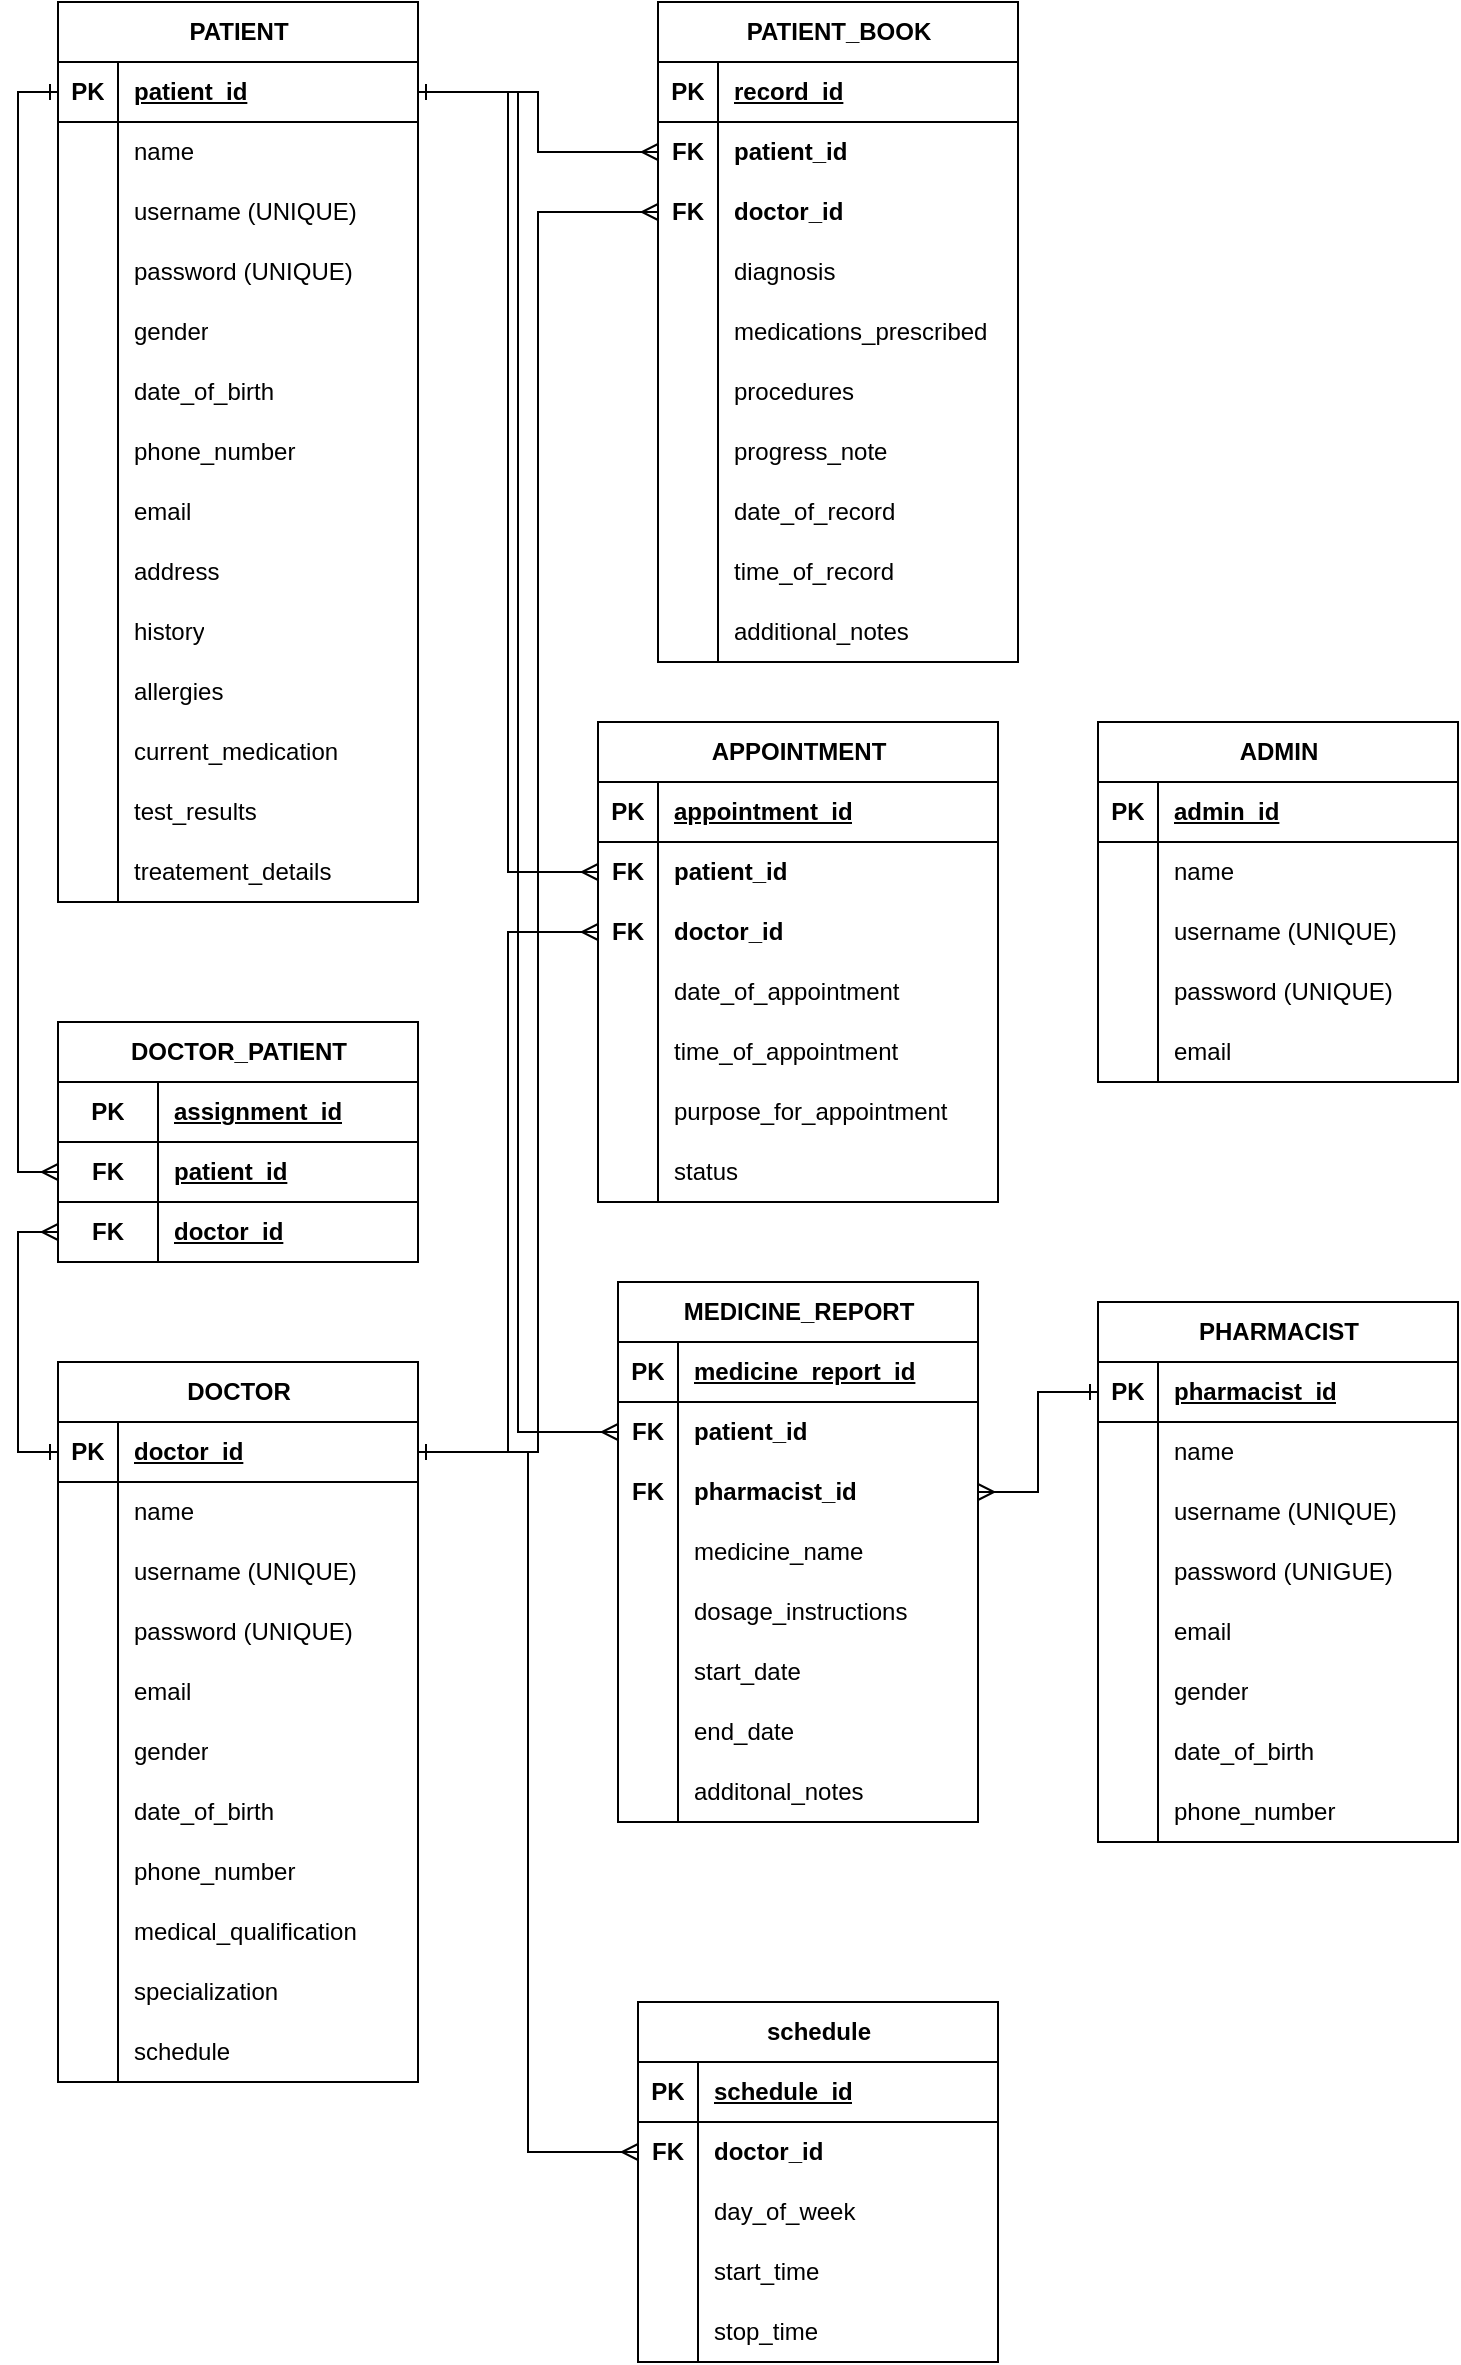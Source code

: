 <mxfile version="21.6.2" type="github">
  <diagram name="Page-1" id="iF0cYA6fv_yknLi8xPLP">
    <mxGraphModel dx="739" dy="453" grid="1" gridSize="10" guides="1" tooltips="1" connect="1" arrows="1" fold="1" page="1" pageScale="1" pageWidth="850" pageHeight="1100" math="0" shadow="0">
      <root>
        <mxCell id="0" />
        <mxCell id="1" parent="0" />
        <mxCell id="O5bN1ztFPxRPgAHaJIFw-1" value="PATIENT" style="shape=table;startSize=30;container=1;collapsible=1;childLayout=tableLayout;fixedRows=1;rowLines=0;fontStyle=1;align=center;resizeLast=1;html=1;" parent="1" vertex="1">
          <mxGeometry x="80" y="30" width="180" height="450" as="geometry" />
        </mxCell>
        <mxCell id="O5bN1ztFPxRPgAHaJIFw-2" value="" style="shape=tableRow;horizontal=0;startSize=0;swimlaneHead=0;swimlaneBody=0;fillColor=none;collapsible=0;dropTarget=0;points=[[0,0.5],[1,0.5]];portConstraint=eastwest;top=0;left=0;right=0;bottom=1;" parent="O5bN1ztFPxRPgAHaJIFw-1" vertex="1">
          <mxGeometry y="30" width="180" height="30" as="geometry" />
        </mxCell>
        <mxCell id="O5bN1ztFPxRPgAHaJIFw-3" value="PK" style="shape=partialRectangle;connectable=0;fillColor=none;top=0;left=0;bottom=0;right=0;fontStyle=1;overflow=hidden;whiteSpace=wrap;html=1;" parent="O5bN1ztFPxRPgAHaJIFw-2" vertex="1">
          <mxGeometry width="30" height="30" as="geometry">
            <mxRectangle width="30" height="30" as="alternateBounds" />
          </mxGeometry>
        </mxCell>
        <mxCell id="O5bN1ztFPxRPgAHaJIFw-4" value="patient_id" style="shape=partialRectangle;connectable=0;fillColor=none;top=0;left=0;bottom=0;right=0;align=left;spacingLeft=6;fontStyle=5;overflow=hidden;whiteSpace=wrap;html=1;" parent="O5bN1ztFPxRPgAHaJIFw-2" vertex="1">
          <mxGeometry x="30" width="150" height="30" as="geometry">
            <mxRectangle width="150" height="30" as="alternateBounds" />
          </mxGeometry>
        </mxCell>
        <mxCell id="O5bN1ztFPxRPgAHaJIFw-5" value="" style="shape=tableRow;horizontal=0;startSize=0;swimlaneHead=0;swimlaneBody=0;fillColor=none;collapsible=0;dropTarget=0;points=[[0,0.5],[1,0.5]];portConstraint=eastwest;top=0;left=0;right=0;bottom=0;" parent="O5bN1ztFPxRPgAHaJIFw-1" vertex="1">
          <mxGeometry y="60" width="180" height="30" as="geometry" />
        </mxCell>
        <mxCell id="O5bN1ztFPxRPgAHaJIFw-6" value="" style="shape=partialRectangle;connectable=0;fillColor=none;top=0;left=0;bottom=0;right=0;editable=1;overflow=hidden;whiteSpace=wrap;html=1;" parent="O5bN1ztFPxRPgAHaJIFw-5" vertex="1">
          <mxGeometry width="30" height="30" as="geometry">
            <mxRectangle width="30" height="30" as="alternateBounds" />
          </mxGeometry>
        </mxCell>
        <mxCell id="O5bN1ztFPxRPgAHaJIFw-7" value="name" style="shape=partialRectangle;connectable=0;fillColor=none;top=0;left=0;bottom=0;right=0;align=left;spacingLeft=6;overflow=hidden;whiteSpace=wrap;html=1;" parent="O5bN1ztFPxRPgAHaJIFw-5" vertex="1">
          <mxGeometry x="30" width="150" height="30" as="geometry">
            <mxRectangle width="150" height="30" as="alternateBounds" />
          </mxGeometry>
        </mxCell>
        <mxCell id="O5bN1ztFPxRPgAHaJIFw-118" value="" style="shape=tableRow;horizontal=0;startSize=0;swimlaneHead=0;swimlaneBody=0;fillColor=none;collapsible=0;dropTarget=0;points=[[0,0.5],[1,0.5]];portConstraint=eastwest;top=0;left=0;right=0;bottom=0;" parent="O5bN1ztFPxRPgAHaJIFw-1" vertex="1">
          <mxGeometry y="90" width="180" height="30" as="geometry" />
        </mxCell>
        <mxCell id="O5bN1ztFPxRPgAHaJIFw-119" value="" style="shape=partialRectangle;connectable=0;fillColor=none;top=0;left=0;bottom=0;right=0;editable=1;overflow=hidden;whiteSpace=wrap;html=1;" parent="O5bN1ztFPxRPgAHaJIFw-118" vertex="1">
          <mxGeometry width="30" height="30" as="geometry">
            <mxRectangle width="30" height="30" as="alternateBounds" />
          </mxGeometry>
        </mxCell>
        <mxCell id="O5bN1ztFPxRPgAHaJIFw-120" value="username (UNIQUE)" style="shape=partialRectangle;connectable=0;fillColor=none;top=0;left=0;bottom=0;right=0;align=left;spacingLeft=6;overflow=hidden;whiteSpace=wrap;html=1;" parent="O5bN1ztFPxRPgAHaJIFw-118" vertex="1">
          <mxGeometry x="30" width="150" height="30" as="geometry">
            <mxRectangle width="150" height="30" as="alternateBounds" />
          </mxGeometry>
        </mxCell>
        <mxCell id="O5bN1ztFPxRPgAHaJIFw-121" value="" style="shape=tableRow;horizontal=0;startSize=0;swimlaneHead=0;swimlaneBody=0;fillColor=none;collapsible=0;dropTarget=0;points=[[0,0.5],[1,0.5]];portConstraint=eastwest;top=0;left=0;right=0;bottom=0;" parent="O5bN1ztFPxRPgAHaJIFw-1" vertex="1">
          <mxGeometry y="120" width="180" height="30" as="geometry" />
        </mxCell>
        <mxCell id="O5bN1ztFPxRPgAHaJIFw-122" value="" style="shape=partialRectangle;connectable=0;fillColor=none;top=0;left=0;bottom=0;right=0;editable=1;overflow=hidden;whiteSpace=wrap;html=1;" parent="O5bN1ztFPxRPgAHaJIFw-121" vertex="1">
          <mxGeometry width="30" height="30" as="geometry">
            <mxRectangle width="30" height="30" as="alternateBounds" />
          </mxGeometry>
        </mxCell>
        <mxCell id="O5bN1ztFPxRPgAHaJIFw-123" value="password (UNIQUE)" style="shape=partialRectangle;connectable=0;fillColor=none;top=0;left=0;bottom=0;right=0;align=left;spacingLeft=6;overflow=hidden;whiteSpace=wrap;html=1;" parent="O5bN1ztFPxRPgAHaJIFw-121" vertex="1">
          <mxGeometry x="30" width="150" height="30" as="geometry">
            <mxRectangle width="150" height="30" as="alternateBounds" />
          </mxGeometry>
        </mxCell>
        <mxCell id="O5bN1ztFPxRPgAHaJIFw-8" value="" style="shape=tableRow;horizontal=0;startSize=0;swimlaneHead=0;swimlaneBody=0;fillColor=none;collapsible=0;dropTarget=0;points=[[0,0.5],[1,0.5]];portConstraint=eastwest;top=0;left=0;right=0;bottom=0;" parent="O5bN1ztFPxRPgAHaJIFw-1" vertex="1">
          <mxGeometry y="150" width="180" height="30" as="geometry" />
        </mxCell>
        <mxCell id="O5bN1ztFPxRPgAHaJIFw-9" value="" style="shape=partialRectangle;connectable=0;fillColor=none;top=0;left=0;bottom=0;right=0;editable=1;overflow=hidden;whiteSpace=wrap;html=1;" parent="O5bN1ztFPxRPgAHaJIFw-8" vertex="1">
          <mxGeometry width="30" height="30" as="geometry">
            <mxRectangle width="30" height="30" as="alternateBounds" />
          </mxGeometry>
        </mxCell>
        <mxCell id="O5bN1ztFPxRPgAHaJIFw-10" value="gender" style="shape=partialRectangle;connectable=0;fillColor=none;top=0;left=0;bottom=0;right=0;align=left;spacingLeft=6;overflow=hidden;whiteSpace=wrap;html=1;" parent="O5bN1ztFPxRPgAHaJIFw-8" vertex="1">
          <mxGeometry x="30" width="150" height="30" as="geometry">
            <mxRectangle width="150" height="30" as="alternateBounds" />
          </mxGeometry>
        </mxCell>
        <mxCell id="O5bN1ztFPxRPgAHaJIFw-11" value="" style="shape=tableRow;horizontal=0;startSize=0;swimlaneHead=0;swimlaneBody=0;fillColor=none;collapsible=0;dropTarget=0;points=[[0,0.5],[1,0.5]];portConstraint=eastwest;top=0;left=0;right=0;bottom=0;" parent="O5bN1ztFPxRPgAHaJIFw-1" vertex="1">
          <mxGeometry y="180" width="180" height="30" as="geometry" />
        </mxCell>
        <mxCell id="O5bN1ztFPxRPgAHaJIFw-12" value="" style="shape=partialRectangle;connectable=0;fillColor=none;top=0;left=0;bottom=0;right=0;editable=1;overflow=hidden;whiteSpace=wrap;html=1;" parent="O5bN1ztFPxRPgAHaJIFw-11" vertex="1">
          <mxGeometry width="30" height="30" as="geometry">
            <mxRectangle width="30" height="30" as="alternateBounds" />
          </mxGeometry>
        </mxCell>
        <mxCell id="O5bN1ztFPxRPgAHaJIFw-13" value="date_of_birth" style="shape=partialRectangle;connectable=0;fillColor=none;top=0;left=0;bottom=0;right=0;align=left;spacingLeft=6;overflow=hidden;whiteSpace=wrap;html=1;" parent="O5bN1ztFPxRPgAHaJIFw-11" vertex="1">
          <mxGeometry x="30" width="150" height="30" as="geometry">
            <mxRectangle width="150" height="30" as="alternateBounds" />
          </mxGeometry>
        </mxCell>
        <mxCell id="O5bN1ztFPxRPgAHaJIFw-79" value="" style="shape=tableRow;horizontal=0;startSize=0;swimlaneHead=0;swimlaneBody=0;fillColor=none;collapsible=0;dropTarget=0;points=[[0,0.5],[1,0.5]];portConstraint=eastwest;top=0;left=0;right=0;bottom=0;" parent="O5bN1ztFPxRPgAHaJIFw-1" vertex="1">
          <mxGeometry y="210" width="180" height="30" as="geometry" />
        </mxCell>
        <mxCell id="O5bN1ztFPxRPgAHaJIFw-80" value="" style="shape=partialRectangle;connectable=0;fillColor=none;top=0;left=0;bottom=0;right=0;editable=1;overflow=hidden;whiteSpace=wrap;html=1;" parent="O5bN1ztFPxRPgAHaJIFw-79" vertex="1">
          <mxGeometry width="30" height="30" as="geometry">
            <mxRectangle width="30" height="30" as="alternateBounds" />
          </mxGeometry>
        </mxCell>
        <mxCell id="O5bN1ztFPxRPgAHaJIFw-81" value="phone_number" style="shape=partialRectangle;connectable=0;fillColor=none;top=0;left=0;bottom=0;right=0;align=left;spacingLeft=6;overflow=hidden;whiteSpace=wrap;html=1;" parent="O5bN1ztFPxRPgAHaJIFw-79" vertex="1">
          <mxGeometry x="30" width="150" height="30" as="geometry">
            <mxRectangle width="150" height="30" as="alternateBounds" />
          </mxGeometry>
        </mxCell>
        <mxCell id="O5bN1ztFPxRPgAHaJIFw-82" value="" style="shape=tableRow;horizontal=0;startSize=0;swimlaneHead=0;swimlaneBody=0;fillColor=none;collapsible=0;dropTarget=0;points=[[0,0.5],[1,0.5]];portConstraint=eastwest;top=0;left=0;right=0;bottom=0;" parent="O5bN1ztFPxRPgAHaJIFw-1" vertex="1">
          <mxGeometry y="240" width="180" height="30" as="geometry" />
        </mxCell>
        <mxCell id="O5bN1ztFPxRPgAHaJIFw-83" value="" style="shape=partialRectangle;connectable=0;fillColor=none;top=0;left=0;bottom=0;right=0;editable=1;overflow=hidden;whiteSpace=wrap;html=1;" parent="O5bN1ztFPxRPgAHaJIFw-82" vertex="1">
          <mxGeometry width="30" height="30" as="geometry">
            <mxRectangle width="30" height="30" as="alternateBounds" />
          </mxGeometry>
        </mxCell>
        <mxCell id="O5bN1ztFPxRPgAHaJIFw-84" value="email" style="shape=partialRectangle;connectable=0;fillColor=none;top=0;left=0;bottom=0;right=0;align=left;spacingLeft=6;overflow=hidden;whiteSpace=wrap;html=1;" parent="O5bN1ztFPxRPgAHaJIFw-82" vertex="1">
          <mxGeometry x="30" width="150" height="30" as="geometry">
            <mxRectangle width="150" height="30" as="alternateBounds" />
          </mxGeometry>
        </mxCell>
        <mxCell id="O5bN1ztFPxRPgAHaJIFw-85" value="" style="shape=tableRow;horizontal=0;startSize=0;swimlaneHead=0;swimlaneBody=0;fillColor=none;collapsible=0;dropTarget=0;points=[[0,0.5],[1,0.5]];portConstraint=eastwest;top=0;left=0;right=0;bottom=0;" parent="O5bN1ztFPxRPgAHaJIFw-1" vertex="1">
          <mxGeometry y="270" width="180" height="30" as="geometry" />
        </mxCell>
        <mxCell id="O5bN1ztFPxRPgAHaJIFw-86" value="" style="shape=partialRectangle;connectable=0;fillColor=none;top=0;left=0;bottom=0;right=0;editable=1;overflow=hidden;whiteSpace=wrap;html=1;" parent="O5bN1ztFPxRPgAHaJIFw-85" vertex="1">
          <mxGeometry width="30" height="30" as="geometry">
            <mxRectangle width="30" height="30" as="alternateBounds" />
          </mxGeometry>
        </mxCell>
        <mxCell id="O5bN1ztFPxRPgAHaJIFw-87" value="address" style="shape=partialRectangle;connectable=0;fillColor=none;top=0;left=0;bottom=0;right=0;align=left;spacingLeft=6;overflow=hidden;whiteSpace=wrap;html=1;" parent="O5bN1ztFPxRPgAHaJIFw-85" vertex="1">
          <mxGeometry x="30" width="150" height="30" as="geometry">
            <mxRectangle width="150" height="30" as="alternateBounds" />
          </mxGeometry>
        </mxCell>
        <mxCell id="O5bN1ztFPxRPgAHaJIFw-88" value="" style="shape=tableRow;horizontal=0;startSize=0;swimlaneHead=0;swimlaneBody=0;fillColor=none;collapsible=0;dropTarget=0;points=[[0,0.5],[1,0.5]];portConstraint=eastwest;top=0;left=0;right=0;bottom=0;" parent="O5bN1ztFPxRPgAHaJIFw-1" vertex="1">
          <mxGeometry y="300" width="180" height="30" as="geometry" />
        </mxCell>
        <mxCell id="O5bN1ztFPxRPgAHaJIFw-89" value="" style="shape=partialRectangle;connectable=0;fillColor=none;top=0;left=0;bottom=0;right=0;editable=1;overflow=hidden;whiteSpace=wrap;html=1;" parent="O5bN1ztFPxRPgAHaJIFw-88" vertex="1">
          <mxGeometry width="30" height="30" as="geometry">
            <mxRectangle width="30" height="30" as="alternateBounds" />
          </mxGeometry>
        </mxCell>
        <mxCell id="O5bN1ztFPxRPgAHaJIFw-90" value="history" style="shape=partialRectangle;connectable=0;fillColor=none;top=0;left=0;bottom=0;right=0;align=left;spacingLeft=6;overflow=hidden;whiteSpace=wrap;html=1;" parent="O5bN1ztFPxRPgAHaJIFw-88" vertex="1">
          <mxGeometry x="30" width="150" height="30" as="geometry">
            <mxRectangle width="150" height="30" as="alternateBounds" />
          </mxGeometry>
        </mxCell>
        <mxCell id="O5bN1ztFPxRPgAHaJIFw-91" value="" style="shape=tableRow;horizontal=0;startSize=0;swimlaneHead=0;swimlaneBody=0;fillColor=none;collapsible=0;dropTarget=0;points=[[0,0.5],[1,0.5]];portConstraint=eastwest;top=0;left=0;right=0;bottom=0;" parent="O5bN1ztFPxRPgAHaJIFw-1" vertex="1">
          <mxGeometry y="330" width="180" height="30" as="geometry" />
        </mxCell>
        <mxCell id="O5bN1ztFPxRPgAHaJIFw-92" value="" style="shape=partialRectangle;connectable=0;fillColor=none;top=0;left=0;bottom=0;right=0;editable=1;overflow=hidden;whiteSpace=wrap;html=1;" parent="O5bN1ztFPxRPgAHaJIFw-91" vertex="1">
          <mxGeometry width="30" height="30" as="geometry">
            <mxRectangle width="30" height="30" as="alternateBounds" />
          </mxGeometry>
        </mxCell>
        <mxCell id="O5bN1ztFPxRPgAHaJIFw-93" value="allergies" style="shape=partialRectangle;connectable=0;fillColor=none;top=0;left=0;bottom=0;right=0;align=left;spacingLeft=6;overflow=hidden;whiteSpace=wrap;html=1;" parent="O5bN1ztFPxRPgAHaJIFw-91" vertex="1">
          <mxGeometry x="30" width="150" height="30" as="geometry">
            <mxRectangle width="150" height="30" as="alternateBounds" />
          </mxGeometry>
        </mxCell>
        <mxCell id="O5bN1ztFPxRPgAHaJIFw-94" value="" style="shape=tableRow;horizontal=0;startSize=0;swimlaneHead=0;swimlaneBody=0;fillColor=none;collapsible=0;dropTarget=0;points=[[0,0.5],[1,0.5]];portConstraint=eastwest;top=0;left=0;right=0;bottom=0;" parent="O5bN1ztFPxRPgAHaJIFw-1" vertex="1">
          <mxGeometry y="360" width="180" height="30" as="geometry" />
        </mxCell>
        <mxCell id="O5bN1ztFPxRPgAHaJIFw-95" value="" style="shape=partialRectangle;connectable=0;fillColor=none;top=0;left=0;bottom=0;right=0;editable=1;overflow=hidden;whiteSpace=wrap;html=1;" parent="O5bN1ztFPxRPgAHaJIFw-94" vertex="1">
          <mxGeometry width="30" height="30" as="geometry">
            <mxRectangle width="30" height="30" as="alternateBounds" />
          </mxGeometry>
        </mxCell>
        <mxCell id="O5bN1ztFPxRPgAHaJIFw-96" value="current_medication" style="shape=partialRectangle;connectable=0;fillColor=none;top=0;left=0;bottom=0;right=0;align=left;spacingLeft=6;overflow=hidden;whiteSpace=wrap;html=1;" parent="O5bN1ztFPxRPgAHaJIFw-94" vertex="1">
          <mxGeometry x="30" width="150" height="30" as="geometry">
            <mxRectangle width="150" height="30" as="alternateBounds" />
          </mxGeometry>
        </mxCell>
        <mxCell id="O5bN1ztFPxRPgAHaJIFw-97" value="" style="shape=tableRow;horizontal=0;startSize=0;swimlaneHead=0;swimlaneBody=0;fillColor=none;collapsible=0;dropTarget=0;points=[[0,0.5],[1,0.5]];portConstraint=eastwest;top=0;left=0;right=0;bottom=0;" parent="O5bN1ztFPxRPgAHaJIFw-1" vertex="1">
          <mxGeometry y="390" width="180" height="30" as="geometry" />
        </mxCell>
        <mxCell id="O5bN1ztFPxRPgAHaJIFw-98" value="" style="shape=partialRectangle;connectable=0;fillColor=none;top=0;left=0;bottom=0;right=0;editable=1;overflow=hidden;whiteSpace=wrap;html=1;" parent="O5bN1ztFPxRPgAHaJIFw-97" vertex="1">
          <mxGeometry width="30" height="30" as="geometry">
            <mxRectangle width="30" height="30" as="alternateBounds" />
          </mxGeometry>
        </mxCell>
        <mxCell id="O5bN1ztFPxRPgAHaJIFw-99" value="test_results" style="shape=partialRectangle;connectable=0;fillColor=none;top=0;left=0;bottom=0;right=0;align=left;spacingLeft=6;overflow=hidden;whiteSpace=wrap;html=1;" parent="O5bN1ztFPxRPgAHaJIFw-97" vertex="1">
          <mxGeometry x="30" width="150" height="30" as="geometry">
            <mxRectangle width="150" height="30" as="alternateBounds" />
          </mxGeometry>
        </mxCell>
        <mxCell id="O5bN1ztFPxRPgAHaJIFw-100" value="" style="shape=tableRow;horizontal=0;startSize=0;swimlaneHead=0;swimlaneBody=0;fillColor=none;collapsible=0;dropTarget=0;points=[[0,0.5],[1,0.5]];portConstraint=eastwest;top=0;left=0;right=0;bottom=0;" parent="O5bN1ztFPxRPgAHaJIFw-1" vertex="1">
          <mxGeometry y="420" width="180" height="30" as="geometry" />
        </mxCell>
        <mxCell id="O5bN1ztFPxRPgAHaJIFw-101" value="" style="shape=partialRectangle;connectable=0;fillColor=none;top=0;left=0;bottom=0;right=0;editable=1;overflow=hidden;whiteSpace=wrap;html=1;" parent="O5bN1ztFPxRPgAHaJIFw-100" vertex="1">
          <mxGeometry width="30" height="30" as="geometry">
            <mxRectangle width="30" height="30" as="alternateBounds" />
          </mxGeometry>
        </mxCell>
        <mxCell id="O5bN1ztFPxRPgAHaJIFw-102" value="treatement_details" style="shape=partialRectangle;connectable=0;fillColor=none;top=0;left=0;bottom=0;right=0;align=left;spacingLeft=6;overflow=hidden;whiteSpace=wrap;html=1;" parent="O5bN1ztFPxRPgAHaJIFw-100" vertex="1">
          <mxGeometry x="30" width="150" height="30" as="geometry">
            <mxRectangle width="150" height="30" as="alternateBounds" />
          </mxGeometry>
        </mxCell>
        <mxCell id="O5bN1ztFPxRPgAHaJIFw-14" value="ADMIN" style="shape=table;startSize=30;container=1;collapsible=1;childLayout=tableLayout;fixedRows=1;rowLines=0;fontStyle=1;align=center;resizeLast=1;html=1;" parent="1" vertex="1">
          <mxGeometry x="600" y="390" width="180" height="180" as="geometry" />
        </mxCell>
        <mxCell id="O5bN1ztFPxRPgAHaJIFw-15" value="" style="shape=tableRow;horizontal=0;startSize=0;swimlaneHead=0;swimlaneBody=0;fillColor=none;collapsible=0;dropTarget=0;points=[[0,0.5],[1,0.5]];portConstraint=eastwest;top=0;left=0;right=0;bottom=1;" parent="O5bN1ztFPxRPgAHaJIFw-14" vertex="1">
          <mxGeometry y="30" width="180" height="30" as="geometry" />
        </mxCell>
        <mxCell id="O5bN1ztFPxRPgAHaJIFw-16" value="PK" style="shape=partialRectangle;connectable=0;fillColor=none;top=0;left=0;bottom=0;right=0;fontStyle=1;overflow=hidden;whiteSpace=wrap;html=1;" parent="O5bN1ztFPxRPgAHaJIFw-15" vertex="1">
          <mxGeometry width="30" height="30" as="geometry">
            <mxRectangle width="30" height="30" as="alternateBounds" />
          </mxGeometry>
        </mxCell>
        <mxCell id="O5bN1ztFPxRPgAHaJIFw-17" value="admin_id" style="shape=partialRectangle;connectable=0;fillColor=none;top=0;left=0;bottom=0;right=0;align=left;spacingLeft=6;fontStyle=5;overflow=hidden;whiteSpace=wrap;html=1;" parent="O5bN1ztFPxRPgAHaJIFw-15" vertex="1">
          <mxGeometry x="30" width="150" height="30" as="geometry">
            <mxRectangle width="150" height="30" as="alternateBounds" />
          </mxGeometry>
        </mxCell>
        <mxCell id="O5bN1ztFPxRPgAHaJIFw-18" value="" style="shape=tableRow;horizontal=0;startSize=0;swimlaneHead=0;swimlaneBody=0;fillColor=none;collapsible=0;dropTarget=0;points=[[0,0.5],[1,0.5]];portConstraint=eastwest;top=0;left=0;right=0;bottom=0;" parent="O5bN1ztFPxRPgAHaJIFw-14" vertex="1">
          <mxGeometry y="60" width="180" height="30" as="geometry" />
        </mxCell>
        <mxCell id="O5bN1ztFPxRPgAHaJIFw-19" value="" style="shape=partialRectangle;connectable=0;fillColor=none;top=0;left=0;bottom=0;right=0;editable=1;overflow=hidden;whiteSpace=wrap;html=1;" parent="O5bN1ztFPxRPgAHaJIFw-18" vertex="1">
          <mxGeometry width="30" height="30" as="geometry">
            <mxRectangle width="30" height="30" as="alternateBounds" />
          </mxGeometry>
        </mxCell>
        <mxCell id="O5bN1ztFPxRPgAHaJIFw-20" value="name" style="shape=partialRectangle;connectable=0;fillColor=none;top=0;left=0;bottom=0;right=0;align=left;spacingLeft=6;overflow=hidden;whiteSpace=wrap;html=1;" parent="O5bN1ztFPxRPgAHaJIFw-18" vertex="1">
          <mxGeometry x="30" width="150" height="30" as="geometry">
            <mxRectangle width="150" height="30" as="alternateBounds" />
          </mxGeometry>
        </mxCell>
        <mxCell id="O5bN1ztFPxRPgAHaJIFw-206" value="" style="shape=tableRow;horizontal=0;startSize=0;swimlaneHead=0;swimlaneBody=0;fillColor=none;collapsible=0;dropTarget=0;points=[[0,0.5],[1,0.5]];portConstraint=eastwest;top=0;left=0;right=0;bottom=0;" parent="O5bN1ztFPxRPgAHaJIFw-14" vertex="1">
          <mxGeometry y="90" width="180" height="30" as="geometry" />
        </mxCell>
        <mxCell id="O5bN1ztFPxRPgAHaJIFw-207" value="" style="shape=partialRectangle;connectable=0;fillColor=none;top=0;left=0;bottom=0;right=0;editable=1;overflow=hidden;whiteSpace=wrap;html=1;" parent="O5bN1ztFPxRPgAHaJIFw-206" vertex="1">
          <mxGeometry width="30" height="30" as="geometry">
            <mxRectangle width="30" height="30" as="alternateBounds" />
          </mxGeometry>
        </mxCell>
        <mxCell id="O5bN1ztFPxRPgAHaJIFw-208" value="username (UNIQUE)" style="shape=partialRectangle;connectable=0;fillColor=none;top=0;left=0;bottom=0;right=0;align=left;spacingLeft=6;overflow=hidden;whiteSpace=wrap;html=1;" parent="O5bN1ztFPxRPgAHaJIFw-206" vertex="1">
          <mxGeometry x="30" width="150" height="30" as="geometry">
            <mxRectangle width="150" height="30" as="alternateBounds" />
          </mxGeometry>
        </mxCell>
        <mxCell id="O5bN1ztFPxRPgAHaJIFw-24" value="" style="shape=tableRow;horizontal=0;startSize=0;swimlaneHead=0;swimlaneBody=0;fillColor=none;collapsible=0;dropTarget=0;points=[[0,0.5],[1,0.5]];portConstraint=eastwest;top=0;left=0;right=0;bottom=0;" parent="O5bN1ztFPxRPgAHaJIFw-14" vertex="1">
          <mxGeometry y="120" width="180" height="30" as="geometry" />
        </mxCell>
        <mxCell id="O5bN1ztFPxRPgAHaJIFw-25" value="" style="shape=partialRectangle;connectable=0;fillColor=none;top=0;left=0;bottom=0;right=0;editable=1;overflow=hidden;whiteSpace=wrap;html=1;" parent="O5bN1ztFPxRPgAHaJIFw-24" vertex="1">
          <mxGeometry width="30" height="30" as="geometry">
            <mxRectangle width="30" height="30" as="alternateBounds" />
          </mxGeometry>
        </mxCell>
        <mxCell id="O5bN1ztFPxRPgAHaJIFw-26" value="password (UNIQUE)" style="shape=partialRectangle;connectable=0;fillColor=none;top=0;left=0;bottom=0;right=0;align=left;spacingLeft=6;overflow=hidden;whiteSpace=wrap;html=1;" parent="O5bN1ztFPxRPgAHaJIFw-24" vertex="1">
          <mxGeometry x="30" width="150" height="30" as="geometry">
            <mxRectangle width="150" height="30" as="alternateBounds" />
          </mxGeometry>
        </mxCell>
        <mxCell id="O5bN1ztFPxRPgAHaJIFw-209" value="" style="shape=tableRow;horizontal=0;startSize=0;swimlaneHead=0;swimlaneBody=0;fillColor=none;collapsible=0;dropTarget=0;points=[[0,0.5],[1,0.5]];portConstraint=eastwest;top=0;left=0;right=0;bottom=0;" parent="O5bN1ztFPxRPgAHaJIFw-14" vertex="1">
          <mxGeometry y="150" width="180" height="30" as="geometry" />
        </mxCell>
        <mxCell id="O5bN1ztFPxRPgAHaJIFw-210" value="" style="shape=partialRectangle;connectable=0;fillColor=none;top=0;left=0;bottom=0;right=0;editable=1;overflow=hidden;whiteSpace=wrap;html=1;" parent="O5bN1ztFPxRPgAHaJIFw-209" vertex="1">
          <mxGeometry width="30" height="30" as="geometry">
            <mxRectangle width="30" height="30" as="alternateBounds" />
          </mxGeometry>
        </mxCell>
        <mxCell id="O5bN1ztFPxRPgAHaJIFw-211" value="email" style="shape=partialRectangle;connectable=0;fillColor=none;top=0;left=0;bottom=0;right=0;align=left;spacingLeft=6;overflow=hidden;whiteSpace=wrap;html=1;" parent="O5bN1ztFPxRPgAHaJIFw-209" vertex="1">
          <mxGeometry x="30" width="150" height="30" as="geometry">
            <mxRectangle width="150" height="30" as="alternateBounds" />
          </mxGeometry>
        </mxCell>
        <mxCell id="O5bN1ztFPxRPgAHaJIFw-27" value="DOCTOR" style="shape=table;startSize=30;container=1;collapsible=1;childLayout=tableLayout;fixedRows=1;rowLines=0;fontStyle=1;align=center;resizeLast=1;html=1;" parent="1" vertex="1">
          <mxGeometry x="80" y="710" width="180" height="360" as="geometry" />
        </mxCell>
        <mxCell id="O5bN1ztFPxRPgAHaJIFw-28" value="" style="shape=tableRow;horizontal=0;startSize=0;swimlaneHead=0;swimlaneBody=0;fillColor=none;collapsible=0;dropTarget=0;points=[[0,0.5],[1,0.5]];portConstraint=eastwest;top=0;left=0;right=0;bottom=1;" parent="O5bN1ztFPxRPgAHaJIFw-27" vertex="1">
          <mxGeometry y="30" width="180" height="30" as="geometry" />
        </mxCell>
        <mxCell id="O5bN1ztFPxRPgAHaJIFw-29" value="PK" style="shape=partialRectangle;connectable=0;fillColor=none;top=0;left=0;bottom=0;right=0;fontStyle=1;overflow=hidden;whiteSpace=wrap;html=1;" parent="O5bN1ztFPxRPgAHaJIFw-28" vertex="1">
          <mxGeometry width="30" height="30" as="geometry">
            <mxRectangle width="30" height="30" as="alternateBounds" />
          </mxGeometry>
        </mxCell>
        <mxCell id="O5bN1ztFPxRPgAHaJIFw-30" value="doctor_id" style="shape=partialRectangle;connectable=0;fillColor=none;top=0;left=0;bottom=0;right=0;align=left;spacingLeft=6;fontStyle=5;overflow=hidden;whiteSpace=wrap;html=1;" parent="O5bN1ztFPxRPgAHaJIFw-28" vertex="1">
          <mxGeometry x="30" width="150" height="30" as="geometry">
            <mxRectangle width="150" height="30" as="alternateBounds" />
          </mxGeometry>
        </mxCell>
        <mxCell id="O5bN1ztFPxRPgAHaJIFw-31" value="" style="shape=tableRow;horizontal=0;startSize=0;swimlaneHead=0;swimlaneBody=0;fillColor=none;collapsible=0;dropTarget=0;points=[[0,0.5],[1,0.5]];portConstraint=eastwest;top=0;left=0;right=0;bottom=0;" parent="O5bN1ztFPxRPgAHaJIFw-27" vertex="1">
          <mxGeometry y="60" width="180" height="30" as="geometry" />
        </mxCell>
        <mxCell id="O5bN1ztFPxRPgAHaJIFw-32" value="" style="shape=partialRectangle;connectable=0;fillColor=none;top=0;left=0;bottom=0;right=0;editable=1;overflow=hidden;whiteSpace=wrap;html=1;" parent="O5bN1ztFPxRPgAHaJIFw-31" vertex="1">
          <mxGeometry width="30" height="30" as="geometry">
            <mxRectangle width="30" height="30" as="alternateBounds" />
          </mxGeometry>
        </mxCell>
        <mxCell id="O5bN1ztFPxRPgAHaJIFw-33" value="name" style="shape=partialRectangle;connectable=0;fillColor=none;top=0;left=0;bottom=0;right=0;align=left;spacingLeft=6;overflow=hidden;whiteSpace=wrap;html=1;" parent="O5bN1ztFPxRPgAHaJIFw-31" vertex="1">
          <mxGeometry x="30" width="150" height="30" as="geometry">
            <mxRectangle width="150" height="30" as="alternateBounds" />
          </mxGeometry>
        </mxCell>
        <mxCell id="O5bN1ztFPxRPgAHaJIFw-124" value="" style="shape=tableRow;horizontal=0;startSize=0;swimlaneHead=0;swimlaneBody=0;fillColor=none;collapsible=0;dropTarget=0;points=[[0,0.5],[1,0.5]];portConstraint=eastwest;top=0;left=0;right=0;bottom=0;" parent="O5bN1ztFPxRPgAHaJIFw-27" vertex="1">
          <mxGeometry y="90" width="180" height="30" as="geometry" />
        </mxCell>
        <mxCell id="O5bN1ztFPxRPgAHaJIFw-125" value="" style="shape=partialRectangle;connectable=0;fillColor=none;top=0;left=0;bottom=0;right=0;editable=1;overflow=hidden;whiteSpace=wrap;html=1;" parent="O5bN1ztFPxRPgAHaJIFw-124" vertex="1">
          <mxGeometry width="30" height="30" as="geometry">
            <mxRectangle width="30" height="30" as="alternateBounds" />
          </mxGeometry>
        </mxCell>
        <mxCell id="O5bN1ztFPxRPgAHaJIFw-126" value="username (UNIQUE)" style="shape=partialRectangle;connectable=0;fillColor=none;top=0;left=0;bottom=0;right=0;align=left;spacingLeft=6;overflow=hidden;whiteSpace=wrap;html=1;" parent="O5bN1ztFPxRPgAHaJIFw-124" vertex="1">
          <mxGeometry x="30" width="150" height="30" as="geometry">
            <mxRectangle width="150" height="30" as="alternateBounds" />
          </mxGeometry>
        </mxCell>
        <mxCell id="O5bN1ztFPxRPgAHaJIFw-127" value="" style="shape=tableRow;horizontal=0;startSize=0;swimlaneHead=0;swimlaneBody=0;fillColor=none;collapsible=0;dropTarget=0;points=[[0,0.5],[1,0.5]];portConstraint=eastwest;top=0;left=0;right=0;bottom=0;" parent="O5bN1ztFPxRPgAHaJIFw-27" vertex="1">
          <mxGeometry y="120" width="180" height="30" as="geometry" />
        </mxCell>
        <mxCell id="O5bN1ztFPxRPgAHaJIFw-128" value="" style="shape=partialRectangle;connectable=0;fillColor=none;top=0;left=0;bottom=0;right=0;editable=1;overflow=hidden;whiteSpace=wrap;html=1;" parent="O5bN1ztFPxRPgAHaJIFw-127" vertex="1">
          <mxGeometry width="30" height="30" as="geometry">
            <mxRectangle width="30" height="30" as="alternateBounds" />
          </mxGeometry>
        </mxCell>
        <mxCell id="O5bN1ztFPxRPgAHaJIFw-129" value="password (UNIQUE)" style="shape=partialRectangle;connectable=0;fillColor=none;top=0;left=0;bottom=0;right=0;align=left;spacingLeft=6;overflow=hidden;whiteSpace=wrap;html=1;" parent="O5bN1ztFPxRPgAHaJIFw-127" vertex="1">
          <mxGeometry x="30" width="150" height="30" as="geometry">
            <mxRectangle width="150" height="30" as="alternateBounds" />
          </mxGeometry>
        </mxCell>
        <mxCell id="O5bN1ztFPxRPgAHaJIFw-112" value="" style="shape=tableRow;horizontal=0;startSize=0;swimlaneHead=0;swimlaneBody=0;fillColor=none;collapsible=0;dropTarget=0;points=[[0,0.5],[1,0.5]];portConstraint=eastwest;top=0;left=0;right=0;bottom=0;" parent="O5bN1ztFPxRPgAHaJIFw-27" vertex="1">
          <mxGeometry y="150" width="180" height="30" as="geometry" />
        </mxCell>
        <mxCell id="O5bN1ztFPxRPgAHaJIFw-113" value="" style="shape=partialRectangle;connectable=0;fillColor=none;top=0;left=0;bottom=0;right=0;editable=1;overflow=hidden;whiteSpace=wrap;html=1;" parent="O5bN1ztFPxRPgAHaJIFw-112" vertex="1">
          <mxGeometry width="30" height="30" as="geometry">
            <mxRectangle width="30" height="30" as="alternateBounds" />
          </mxGeometry>
        </mxCell>
        <mxCell id="O5bN1ztFPxRPgAHaJIFw-114" value="email" style="shape=partialRectangle;connectable=0;fillColor=none;top=0;left=0;bottom=0;right=0;align=left;spacingLeft=6;overflow=hidden;whiteSpace=wrap;html=1;" parent="O5bN1ztFPxRPgAHaJIFw-112" vertex="1">
          <mxGeometry x="30" width="150" height="30" as="geometry">
            <mxRectangle width="150" height="30" as="alternateBounds" />
          </mxGeometry>
        </mxCell>
        <mxCell id="O5bN1ztFPxRPgAHaJIFw-34" value="" style="shape=tableRow;horizontal=0;startSize=0;swimlaneHead=0;swimlaneBody=0;fillColor=none;collapsible=0;dropTarget=0;points=[[0,0.5],[1,0.5]];portConstraint=eastwest;top=0;left=0;right=0;bottom=0;" parent="O5bN1ztFPxRPgAHaJIFw-27" vertex="1">
          <mxGeometry y="180" width="180" height="30" as="geometry" />
        </mxCell>
        <mxCell id="O5bN1ztFPxRPgAHaJIFw-35" value="" style="shape=partialRectangle;connectable=0;fillColor=none;top=0;left=0;bottom=0;right=0;editable=1;overflow=hidden;whiteSpace=wrap;html=1;" parent="O5bN1ztFPxRPgAHaJIFw-34" vertex="1">
          <mxGeometry width="30" height="30" as="geometry">
            <mxRectangle width="30" height="30" as="alternateBounds" />
          </mxGeometry>
        </mxCell>
        <mxCell id="O5bN1ztFPxRPgAHaJIFw-36" value="gender" style="shape=partialRectangle;connectable=0;fillColor=none;top=0;left=0;bottom=0;right=0;align=left;spacingLeft=6;overflow=hidden;whiteSpace=wrap;html=1;" parent="O5bN1ztFPxRPgAHaJIFw-34" vertex="1">
          <mxGeometry x="30" width="150" height="30" as="geometry">
            <mxRectangle width="150" height="30" as="alternateBounds" />
          </mxGeometry>
        </mxCell>
        <mxCell id="O5bN1ztFPxRPgAHaJIFw-37" value="" style="shape=tableRow;horizontal=0;startSize=0;swimlaneHead=0;swimlaneBody=0;fillColor=none;collapsible=0;dropTarget=0;points=[[0,0.5],[1,0.5]];portConstraint=eastwest;top=0;left=0;right=0;bottom=0;" parent="O5bN1ztFPxRPgAHaJIFw-27" vertex="1">
          <mxGeometry y="210" width="180" height="30" as="geometry" />
        </mxCell>
        <mxCell id="O5bN1ztFPxRPgAHaJIFw-38" value="" style="shape=partialRectangle;connectable=0;fillColor=none;top=0;left=0;bottom=0;right=0;editable=1;overflow=hidden;whiteSpace=wrap;html=1;" parent="O5bN1ztFPxRPgAHaJIFw-37" vertex="1">
          <mxGeometry width="30" height="30" as="geometry">
            <mxRectangle width="30" height="30" as="alternateBounds" />
          </mxGeometry>
        </mxCell>
        <mxCell id="O5bN1ztFPxRPgAHaJIFw-39" value="date_of_birth" style="shape=partialRectangle;connectable=0;fillColor=none;top=0;left=0;bottom=0;right=0;align=left;spacingLeft=6;overflow=hidden;whiteSpace=wrap;html=1;" parent="O5bN1ztFPxRPgAHaJIFw-37" vertex="1">
          <mxGeometry x="30" width="150" height="30" as="geometry">
            <mxRectangle width="150" height="30" as="alternateBounds" />
          </mxGeometry>
        </mxCell>
        <mxCell id="O5bN1ztFPxRPgAHaJIFw-109" value="" style="shape=tableRow;horizontal=0;startSize=0;swimlaneHead=0;swimlaneBody=0;fillColor=none;collapsible=0;dropTarget=0;points=[[0,0.5],[1,0.5]];portConstraint=eastwest;top=0;left=0;right=0;bottom=0;" parent="O5bN1ztFPxRPgAHaJIFw-27" vertex="1">
          <mxGeometry y="240" width="180" height="30" as="geometry" />
        </mxCell>
        <mxCell id="O5bN1ztFPxRPgAHaJIFw-110" value="" style="shape=partialRectangle;connectable=0;fillColor=none;top=0;left=0;bottom=0;right=0;editable=1;overflow=hidden;whiteSpace=wrap;html=1;" parent="O5bN1ztFPxRPgAHaJIFw-109" vertex="1">
          <mxGeometry width="30" height="30" as="geometry">
            <mxRectangle width="30" height="30" as="alternateBounds" />
          </mxGeometry>
        </mxCell>
        <mxCell id="O5bN1ztFPxRPgAHaJIFw-111" value="phone_number" style="shape=partialRectangle;connectable=0;fillColor=none;top=0;left=0;bottom=0;right=0;align=left;spacingLeft=6;overflow=hidden;whiteSpace=wrap;html=1;" parent="O5bN1ztFPxRPgAHaJIFw-109" vertex="1">
          <mxGeometry x="30" width="150" height="30" as="geometry">
            <mxRectangle width="150" height="30" as="alternateBounds" />
          </mxGeometry>
        </mxCell>
        <mxCell id="O5bN1ztFPxRPgAHaJIFw-130" value="" style="shape=tableRow;horizontal=0;startSize=0;swimlaneHead=0;swimlaneBody=0;fillColor=none;collapsible=0;dropTarget=0;points=[[0,0.5],[1,0.5]];portConstraint=eastwest;top=0;left=0;right=0;bottom=0;" parent="O5bN1ztFPxRPgAHaJIFw-27" vertex="1">
          <mxGeometry y="270" width="180" height="30" as="geometry" />
        </mxCell>
        <mxCell id="O5bN1ztFPxRPgAHaJIFw-131" value="" style="shape=partialRectangle;connectable=0;fillColor=none;top=0;left=0;bottom=0;right=0;editable=1;overflow=hidden;whiteSpace=wrap;html=1;" parent="O5bN1ztFPxRPgAHaJIFw-130" vertex="1">
          <mxGeometry width="30" height="30" as="geometry">
            <mxRectangle width="30" height="30" as="alternateBounds" />
          </mxGeometry>
        </mxCell>
        <mxCell id="O5bN1ztFPxRPgAHaJIFw-132" value="medical_qualification" style="shape=partialRectangle;connectable=0;fillColor=none;top=0;left=0;bottom=0;right=0;align=left;spacingLeft=6;overflow=hidden;whiteSpace=wrap;html=1;" parent="O5bN1ztFPxRPgAHaJIFw-130" vertex="1">
          <mxGeometry x="30" width="150" height="30" as="geometry">
            <mxRectangle width="150" height="30" as="alternateBounds" />
          </mxGeometry>
        </mxCell>
        <mxCell id="O5bN1ztFPxRPgAHaJIFw-133" value="" style="shape=tableRow;horizontal=0;startSize=0;swimlaneHead=0;swimlaneBody=0;fillColor=none;collapsible=0;dropTarget=0;points=[[0,0.5],[1,0.5]];portConstraint=eastwest;top=0;left=0;right=0;bottom=0;" parent="O5bN1ztFPxRPgAHaJIFw-27" vertex="1">
          <mxGeometry y="300" width="180" height="30" as="geometry" />
        </mxCell>
        <mxCell id="O5bN1ztFPxRPgAHaJIFw-134" value="" style="shape=partialRectangle;connectable=0;fillColor=none;top=0;left=0;bottom=0;right=0;editable=1;overflow=hidden;whiteSpace=wrap;html=1;" parent="O5bN1ztFPxRPgAHaJIFw-133" vertex="1">
          <mxGeometry width="30" height="30" as="geometry">
            <mxRectangle width="30" height="30" as="alternateBounds" />
          </mxGeometry>
        </mxCell>
        <mxCell id="O5bN1ztFPxRPgAHaJIFw-135" value="specialization" style="shape=partialRectangle;connectable=0;fillColor=none;top=0;left=0;bottom=0;right=0;align=left;spacingLeft=6;overflow=hidden;whiteSpace=wrap;html=1;" parent="O5bN1ztFPxRPgAHaJIFw-133" vertex="1">
          <mxGeometry x="30" width="150" height="30" as="geometry">
            <mxRectangle width="150" height="30" as="alternateBounds" />
          </mxGeometry>
        </mxCell>
        <mxCell id="O5bN1ztFPxRPgAHaJIFw-136" value="" style="shape=tableRow;horizontal=0;startSize=0;swimlaneHead=0;swimlaneBody=0;fillColor=none;collapsible=0;dropTarget=0;points=[[0,0.5],[1,0.5]];portConstraint=eastwest;top=0;left=0;right=0;bottom=0;" parent="O5bN1ztFPxRPgAHaJIFw-27" vertex="1">
          <mxGeometry y="330" width="180" height="30" as="geometry" />
        </mxCell>
        <mxCell id="O5bN1ztFPxRPgAHaJIFw-137" value="" style="shape=partialRectangle;connectable=0;fillColor=none;top=0;left=0;bottom=0;right=0;editable=1;overflow=hidden;whiteSpace=wrap;html=1;" parent="O5bN1ztFPxRPgAHaJIFw-136" vertex="1">
          <mxGeometry width="30" height="30" as="geometry">
            <mxRectangle width="30" height="30" as="alternateBounds" />
          </mxGeometry>
        </mxCell>
        <mxCell id="O5bN1ztFPxRPgAHaJIFw-138" value="schedule" style="shape=partialRectangle;connectable=0;fillColor=none;top=0;left=0;bottom=0;right=0;align=left;spacingLeft=6;overflow=hidden;whiteSpace=wrap;html=1;" parent="O5bN1ztFPxRPgAHaJIFw-136" vertex="1">
          <mxGeometry x="30" width="150" height="30" as="geometry">
            <mxRectangle width="150" height="30" as="alternateBounds" />
          </mxGeometry>
        </mxCell>
        <mxCell id="O5bN1ztFPxRPgAHaJIFw-40" value="APPOINTMENT" style="shape=table;startSize=30;container=1;collapsible=1;childLayout=tableLayout;fixedRows=1;rowLines=0;fontStyle=1;align=center;resizeLast=1;html=1;" parent="1" vertex="1">
          <mxGeometry x="350" y="390" width="200" height="240" as="geometry" />
        </mxCell>
        <mxCell id="O5bN1ztFPxRPgAHaJIFw-41" value="" style="shape=tableRow;horizontal=0;startSize=0;swimlaneHead=0;swimlaneBody=0;fillColor=none;collapsible=0;dropTarget=0;points=[[0,0.5],[1,0.5]];portConstraint=eastwest;top=0;left=0;right=0;bottom=1;" parent="O5bN1ztFPxRPgAHaJIFw-40" vertex="1">
          <mxGeometry y="30" width="200" height="30" as="geometry" />
        </mxCell>
        <mxCell id="O5bN1ztFPxRPgAHaJIFw-42" value="PK" style="shape=partialRectangle;connectable=0;fillColor=none;top=0;left=0;bottom=0;right=0;fontStyle=1;overflow=hidden;whiteSpace=wrap;html=1;" parent="O5bN1ztFPxRPgAHaJIFw-41" vertex="1">
          <mxGeometry width="30" height="30" as="geometry">
            <mxRectangle width="30" height="30" as="alternateBounds" />
          </mxGeometry>
        </mxCell>
        <mxCell id="O5bN1ztFPxRPgAHaJIFw-43" value="appointment_id" style="shape=partialRectangle;connectable=0;fillColor=none;top=0;left=0;bottom=0;right=0;align=left;spacingLeft=6;fontStyle=5;overflow=hidden;whiteSpace=wrap;html=1;" parent="O5bN1ztFPxRPgAHaJIFw-41" vertex="1">
          <mxGeometry x="30" width="170" height="30" as="geometry">
            <mxRectangle width="170" height="30" as="alternateBounds" />
          </mxGeometry>
        </mxCell>
        <mxCell id="O5bN1ztFPxRPgAHaJIFw-44" value="" style="shape=tableRow;horizontal=0;startSize=0;swimlaneHead=0;swimlaneBody=0;fillColor=none;collapsible=0;dropTarget=0;points=[[0,0.5],[1,0.5]];portConstraint=eastwest;top=0;left=0;right=0;bottom=0;" parent="O5bN1ztFPxRPgAHaJIFw-40" vertex="1">
          <mxGeometry y="60" width="200" height="30" as="geometry" />
        </mxCell>
        <mxCell id="O5bN1ztFPxRPgAHaJIFw-45" value="&lt;b&gt;FK&lt;/b&gt;" style="shape=partialRectangle;connectable=0;fillColor=none;top=0;left=0;bottom=0;right=0;editable=1;overflow=hidden;whiteSpace=wrap;html=1;" parent="O5bN1ztFPxRPgAHaJIFw-44" vertex="1">
          <mxGeometry width="30" height="30" as="geometry">
            <mxRectangle width="30" height="30" as="alternateBounds" />
          </mxGeometry>
        </mxCell>
        <mxCell id="O5bN1ztFPxRPgAHaJIFw-46" value="patient_id" style="shape=partialRectangle;connectable=0;fillColor=none;top=0;left=0;bottom=0;right=0;align=left;spacingLeft=6;overflow=hidden;whiteSpace=wrap;html=1;fontStyle=1" parent="O5bN1ztFPxRPgAHaJIFw-44" vertex="1">
          <mxGeometry x="30" width="170" height="30" as="geometry">
            <mxRectangle width="170" height="30" as="alternateBounds" />
          </mxGeometry>
        </mxCell>
        <mxCell id="O5bN1ztFPxRPgAHaJIFw-47" value="" style="shape=tableRow;horizontal=0;startSize=0;swimlaneHead=0;swimlaneBody=0;fillColor=none;collapsible=0;dropTarget=0;points=[[0,0.5],[1,0.5]];portConstraint=eastwest;top=0;left=0;right=0;bottom=0;" parent="O5bN1ztFPxRPgAHaJIFw-40" vertex="1">
          <mxGeometry y="90" width="200" height="30" as="geometry" />
        </mxCell>
        <mxCell id="O5bN1ztFPxRPgAHaJIFw-48" value="&lt;b&gt;FK&lt;/b&gt;" style="shape=partialRectangle;connectable=0;fillColor=none;top=0;left=0;bottom=0;right=0;editable=1;overflow=hidden;whiteSpace=wrap;html=1;" parent="O5bN1ztFPxRPgAHaJIFw-47" vertex="1">
          <mxGeometry width="30" height="30" as="geometry">
            <mxRectangle width="30" height="30" as="alternateBounds" />
          </mxGeometry>
        </mxCell>
        <mxCell id="O5bN1ztFPxRPgAHaJIFw-49" value="doctor_id" style="shape=partialRectangle;connectable=0;fillColor=none;top=0;left=0;bottom=0;right=0;align=left;spacingLeft=6;overflow=hidden;whiteSpace=wrap;html=1;fontStyle=1" parent="O5bN1ztFPxRPgAHaJIFw-47" vertex="1">
          <mxGeometry x="30" width="170" height="30" as="geometry">
            <mxRectangle width="170" height="30" as="alternateBounds" />
          </mxGeometry>
        </mxCell>
        <mxCell id="O5bN1ztFPxRPgAHaJIFw-50" value="" style="shape=tableRow;horizontal=0;startSize=0;swimlaneHead=0;swimlaneBody=0;fillColor=none;collapsible=0;dropTarget=0;points=[[0,0.5],[1,0.5]];portConstraint=eastwest;top=0;left=0;right=0;bottom=0;" parent="O5bN1ztFPxRPgAHaJIFw-40" vertex="1">
          <mxGeometry y="120" width="200" height="30" as="geometry" />
        </mxCell>
        <mxCell id="O5bN1ztFPxRPgAHaJIFw-51" value="" style="shape=partialRectangle;connectable=0;fillColor=none;top=0;left=0;bottom=0;right=0;editable=1;overflow=hidden;whiteSpace=wrap;html=1;" parent="O5bN1ztFPxRPgAHaJIFw-50" vertex="1">
          <mxGeometry width="30" height="30" as="geometry">
            <mxRectangle width="30" height="30" as="alternateBounds" />
          </mxGeometry>
        </mxCell>
        <mxCell id="O5bN1ztFPxRPgAHaJIFw-52" value="date_of_appointment" style="shape=partialRectangle;connectable=0;fillColor=none;top=0;left=0;bottom=0;right=0;align=left;spacingLeft=6;overflow=hidden;whiteSpace=wrap;html=1;" parent="O5bN1ztFPxRPgAHaJIFw-50" vertex="1">
          <mxGeometry x="30" width="170" height="30" as="geometry">
            <mxRectangle width="170" height="30" as="alternateBounds" />
          </mxGeometry>
        </mxCell>
        <mxCell id="O5bN1ztFPxRPgAHaJIFw-142" value="" style="shape=tableRow;horizontal=0;startSize=0;swimlaneHead=0;swimlaneBody=0;fillColor=none;collapsible=0;dropTarget=0;points=[[0,0.5],[1,0.5]];portConstraint=eastwest;top=0;left=0;right=0;bottom=0;" parent="O5bN1ztFPxRPgAHaJIFw-40" vertex="1">
          <mxGeometry y="150" width="200" height="30" as="geometry" />
        </mxCell>
        <mxCell id="O5bN1ztFPxRPgAHaJIFw-143" value="" style="shape=partialRectangle;connectable=0;fillColor=none;top=0;left=0;bottom=0;right=0;editable=1;overflow=hidden;whiteSpace=wrap;html=1;" parent="O5bN1ztFPxRPgAHaJIFw-142" vertex="1">
          <mxGeometry width="30" height="30" as="geometry">
            <mxRectangle width="30" height="30" as="alternateBounds" />
          </mxGeometry>
        </mxCell>
        <mxCell id="O5bN1ztFPxRPgAHaJIFw-144" value="time_of_appointment" style="shape=partialRectangle;connectable=0;fillColor=none;top=0;left=0;bottom=0;right=0;align=left;spacingLeft=6;overflow=hidden;whiteSpace=wrap;html=1;" parent="O5bN1ztFPxRPgAHaJIFw-142" vertex="1">
          <mxGeometry x="30" width="170" height="30" as="geometry">
            <mxRectangle width="170" height="30" as="alternateBounds" />
          </mxGeometry>
        </mxCell>
        <mxCell id="O5bN1ztFPxRPgAHaJIFw-145" value="" style="shape=tableRow;horizontal=0;startSize=0;swimlaneHead=0;swimlaneBody=0;fillColor=none;collapsible=0;dropTarget=0;points=[[0,0.5],[1,0.5]];portConstraint=eastwest;top=0;left=0;right=0;bottom=0;" parent="O5bN1ztFPxRPgAHaJIFw-40" vertex="1">
          <mxGeometry y="180" width="200" height="30" as="geometry" />
        </mxCell>
        <mxCell id="O5bN1ztFPxRPgAHaJIFw-146" value="" style="shape=partialRectangle;connectable=0;fillColor=none;top=0;left=0;bottom=0;right=0;editable=1;overflow=hidden;whiteSpace=wrap;html=1;" parent="O5bN1ztFPxRPgAHaJIFw-145" vertex="1">
          <mxGeometry width="30" height="30" as="geometry">
            <mxRectangle width="30" height="30" as="alternateBounds" />
          </mxGeometry>
        </mxCell>
        <mxCell id="O5bN1ztFPxRPgAHaJIFw-147" value="purpose_for_appointment" style="shape=partialRectangle;connectable=0;fillColor=none;top=0;left=0;bottom=0;right=0;align=left;spacingLeft=6;overflow=hidden;whiteSpace=wrap;html=1;" parent="O5bN1ztFPxRPgAHaJIFw-145" vertex="1">
          <mxGeometry x="30" width="170" height="30" as="geometry">
            <mxRectangle width="170" height="30" as="alternateBounds" />
          </mxGeometry>
        </mxCell>
        <mxCell id="O5bN1ztFPxRPgAHaJIFw-148" value="" style="shape=tableRow;horizontal=0;startSize=0;swimlaneHead=0;swimlaneBody=0;fillColor=none;collapsible=0;dropTarget=0;points=[[0,0.5],[1,0.5]];portConstraint=eastwest;top=0;left=0;right=0;bottom=0;" parent="O5bN1ztFPxRPgAHaJIFw-40" vertex="1">
          <mxGeometry y="210" width="200" height="30" as="geometry" />
        </mxCell>
        <mxCell id="O5bN1ztFPxRPgAHaJIFw-149" value="" style="shape=partialRectangle;connectable=0;fillColor=none;top=0;left=0;bottom=0;right=0;editable=1;overflow=hidden;whiteSpace=wrap;html=1;" parent="O5bN1ztFPxRPgAHaJIFw-148" vertex="1">
          <mxGeometry width="30" height="30" as="geometry">
            <mxRectangle width="30" height="30" as="alternateBounds" />
          </mxGeometry>
        </mxCell>
        <mxCell id="O5bN1ztFPxRPgAHaJIFw-150" value="status" style="shape=partialRectangle;connectable=0;fillColor=none;top=0;left=0;bottom=0;right=0;align=left;spacingLeft=6;overflow=hidden;whiteSpace=wrap;html=1;" parent="O5bN1ztFPxRPgAHaJIFw-148" vertex="1">
          <mxGeometry x="30" width="170" height="30" as="geometry">
            <mxRectangle width="170" height="30" as="alternateBounds" />
          </mxGeometry>
        </mxCell>
        <mxCell id="O5bN1ztFPxRPgAHaJIFw-53" value="PHARMACIST" style="shape=table;startSize=30;container=1;collapsible=1;childLayout=tableLayout;fixedRows=1;rowLines=0;fontStyle=1;align=center;resizeLast=1;html=1;" parent="1" vertex="1">
          <mxGeometry x="600" y="680" width="180" height="270" as="geometry" />
        </mxCell>
        <mxCell id="O5bN1ztFPxRPgAHaJIFw-54" value="" style="shape=tableRow;horizontal=0;startSize=0;swimlaneHead=0;swimlaneBody=0;fillColor=none;collapsible=0;dropTarget=0;points=[[0,0.5],[1,0.5]];portConstraint=eastwest;top=0;left=0;right=0;bottom=1;" parent="O5bN1ztFPxRPgAHaJIFw-53" vertex="1">
          <mxGeometry y="30" width="180" height="30" as="geometry" />
        </mxCell>
        <mxCell id="O5bN1ztFPxRPgAHaJIFw-55" value="PK" style="shape=partialRectangle;connectable=0;fillColor=none;top=0;left=0;bottom=0;right=0;fontStyle=1;overflow=hidden;whiteSpace=wrap;html=1;" parent="O5bN1ztFPxRPgAHaJIFw-54" vertex="1">
          <mxGeometry width="30" height="30" as="geometry">
            <mxRectangle width="30" height="30" as="alternateBounds" />
          </mxGeometry>
        </mxCell>
        <mxCell id="O5bN1ztFPxRPgAHaJIFw-56" value="pharmacist_id" style="shape=partialRectangle;connectable=0;fillColor=none;top=0;left=0;bottom=0;right=0;align=left;spacingLeft=6;fontStyle=5;overflow=hidden;whiteSpace=wrap;html=1;" parent="O5bN1ztFPxRPgAHaJIFw-54" vertex="1">
          <mxGeometry x="30" width="150" height="30" as="geometry">
            <mxRectangle width="150" height="30" as="alternateBounds" />
          </mxGeometry>
        </mxCell>
        <mxCell id="O5bN1ztFPxRPgAHaJIFw-57" value="" style="shape=tableRow;horizontal=0;startSize=0;swimlaneHead=0;swimlaneBody=0;fillColor=none;collapsible=0;dropTarget=0;points=[[0,0.5],[1,0.5]];portConstraint=eastwest;top=0;left=0;right=0;bottom=0;" parent="O5bN1ztFPxRPgAHaJIFw-53" vertex="1">
          <mxGeometry y="60" width="180" height="30" as="geometry" />
        </mxCell>
        <mxCell id="O5bN1ztFPxRPgAHaJIFw-58" value="" style="shape=partialRectangle;connectable=0;fillColor=none;top=0;left=0;bottom=0;right=0;editable=1;overflow=hidden;whiteSpace=wrap;html=1;" parent="O5bN1ztFPxRPgAHaJIFw-57" vertex="1">
          <mxGeometry width="30" height="30" as="geometry">
            <mxRectangle width="30" height="30" as="alternateBounds" />
          </mxGeometry>
        </mxCell>
        <mxCell id="O5bN1ztFPxRPgAHaJIFw-59" value="name" style="shape=partialRectangle;connectable=0;fillColor=none;top=0;left=0;bottom=0;right=0;align=left;spacingLeft=6;overflow=hidden;whiteSpace=wrap;html=1;" parent="O5bN1ztFPxRPgAHaJIFw-57" vertex="1">
          <mxGeometry x="30" width="150" height="30" as="geometry">
            <mxRectangle width="150" height="30" as="alternateBounds" />
          </mxGeometry>
        </mxCell>
        <mxCell id="O5bN1ztFPxRPgAHaJIFw-200" value="" style="shape=tableRow;horizontal=0;startSize=0;swimlaneHead=0;swimlaneBody=0;fillColor=none;collapsible=0;dropTarget=0;points=[[0,0.5],[1,0.5]];portConstraint=eastwest;top=0;left=0;right=0;bottom=0;" parent="O5bN1ztFPxRPgAHaJIFw-53" vertex="1">
          <mxGeometry y="90" width="180" height="30" as="geometry" />
        </mxCell>
        <mxCell id="O5bN1ztFPxRPgAHaJIFw-201" value="" style="shape=partialRectangle;connectable=0;fillColor=none;top=0;left=0;bottom=0;right=0;editable=1;overflow=hidden;whiteSpace=wrap;html=1;" parent="O5bN1ztFPxRPgAHaJIFw-200" vertex="1">
          <mxGeometry width="30" height="30" as="geometry">
            <mxRectangle width="30" height="30" as="alternateBounds" />
          </mxGeometry>
        </mxCell>
        <mxCell id="O5bN1ztFPxRPgAHaJIFw-202" value="username (UNIQUE)" style="shape=partialRectangle;connectable=0;fillColor=none;top=0;left=0;bottom=0;right=0;align=left;spacingLeft=6;overflow=hidden;whiteSpace=wrap;html=1;" parent="O5bN1ztFPxRPgAHaJIFw-200" vertex="1">
          <mxGeometry x="30" width="150" height="30" as="geometry">
            <mxRectangle width="150" height="30" as="alternateBounds" />
          </mxGeometry>
        </mxCell>
        <mxCell id="O5bN1ztFPxRPgAHaJIFw-203" value="" style="shape=tableRow;horizontal=0;startSize=0;swimlaneHead=0;swimlaneBody=0;fillColor=none;collapsible=0;dropTarget=0;points=[[0,0.5],[1,0.5]];portConstraint=eastwest;top=0;left=0;right=0;bottom=0;" parent="O5bN1ztFPxRPgAHaJIFw-53" vertex="1">
          <mxGeometry y="120" width="180" height="30" as="geometry" />
        </mxCell>
        <mxCell id="O5bN1ztFPxRPgAHaJIFw-204" value="" style="shape=partialRectangle;connectable=0;fillColor=none;top=0;left=0;bottom=0;right=0;editable=1;overflow=hidden;whiteSpace=wrap;html=1;" parent="O5bN1ztFPxRPgAHaJIFw-203" vertex="1">
          <mxGeometry width="30" height="30" as="geometry">
            <mxRectangle width="30" height="30" as="alternateBounds" />
          </mxGeometry>
        </mxCell>
        <mxCell id="O5bN1ztFPxRPgAHaJIFw-205" value="password (UNIGUE)" style="shape=partialRectangle;connectable=0;fillColor=none;top=0;left=0;bottom=0;right=0;align=left;spacingLeft=6;overflow=hidden;whiteSpace=wrap;html=1;" parent="O5bN1ztFPxRPgAHaJIFw-203" vertex="1">
          <mxGeometry x="30" width="150" height="30" as="geometry">
            <mxRectangle width="150" height="30" as="alternateBounds" />
          </mxGeometry>
        </mxCell>
        <mxCell id="O5bN1ztFPxRPgAHaJIFw-197" value="" style="shape=tableRow;horizontal=0;startSize=0;swimlaneHead=0;swimlaneBody=0;fillColor=none;collapsible=0;dropTarget=0;points=[[0,0.5],[1,0.5]];portConstraint=eastwest;top=0;left=0;right=0;bottom=0;" parent="O5bN1ztFPxRPgAHaJIFw-53" vertex="1">
          <mxGeometry y="150" width="180" height="30" as="geometry" />
        </mxCell>
        <mxCell id="O5bN1ztFPxRPgAHaJIFw-198" value="" style="shape=partialRectangle;connectable=0;fillColor=none;top=0;left=0;bottom=0;right=0;editable=1;overflow=hidden;whiteSpace=wrap;html=1;" parent="O5bN1ztFPxRPgAHaJIFw-197" vertex="1">
          <mxGeometry width="30" height="30" as="geometry">
            <mxRectangle width="30" height="30" as="alternateBounds" />
          </mxGeometry>
        </mxCell>
        <mxCell id="O5bN1ztFPxRPgAHaJIFw-199" value="email" style="shape=partialRectangle;connectable=0;fillColor=none;top=0;left=0;bottom=0;right=0;align=left;spacingLeft=6;overflow=hidden;whiteSpace=wrap;html=1;" parent="O5bN1ztFPxRPgAHaJIFw-197" vertex="1">
          <mxGeometry x="30" width="150" height="30" as="geometry">
            <mxRectangle width="150" height="30" as="alternateBounds" />
          </mxGeometry>
        </mxCell>
        <mxCell id="O5bN1ztFPxRPgAHaJIFw-60" value="" style="shape=tableRow;horizontal=0;startSize=0;swimlaneHead=0;swimlaneBody=0;fillColor=none;collapsible=0;dropTarget=0;points=[[0,0.5],[1,0.5]];portConstraint=eastwest;top=0;left=0;right=0;bottom=0;" parent="O5bN1ztFPxRPgAHaJIFw-53" vertex="1">
          <mxGeometry y="180" width="180" height="30" as="geometry" />
        </mxCell>
        <mxCell id="O5bN1ztFPxRPgAHaJIFw-61" value="" style="shape=partialRectangle;connectable=0;fillColor=none;top=0;left=0;bottom=0;right=0;editable=1;overflow=hidden;whiteSpace=wrap;html=1;" parent="O5bN1ztFPxRPgAHaJIFw-60" vertex="1">
          <mxGeometry width="30" height="30" as="geometry">
            <mxRectangle width="30" height="30" as="alternateBounds" />
          </mxGeometry>
        </mxCell>
        <mxCell id="O5bN1ztFPxRPgAHaJIFw-62" value="gender" style="shape=partialRectangle;connectable=0;fillColor=none;top=0;left=0;bottom=0;right=0;align=left;spacingLeft=6;overflow=hidden;whiteSpace=wrap;html=1;" parent="O5bN1ztFPxRPgAHaJIFw-60" vertex="1">
          <mxGeometry x="30" width="150" height="30" as="geometry">
            <mxRectangle width="150" height="30" as="alternateBounds" />
          </mxGeometry>
        </mxCell>
        <mxCell id="O5bN1ztFPxRPgAHaJIFw-63" value="" style="shape=tableRow;horizontal=0;startSize=0;swimlaneHead=0;swimlaneBody=0;fillColor=none;collapsible=0;dropTarget=0;points=[[0,0.5],[1,0.5]];portConstraint=eastwest;top=0;left=0;right=0;bottom=0;" parent="O5bN1ztFPxRPgAHaJIFw-53" vertex="1">
          <mxGeometry y="210" width="180" height="30" as="geometry" />
        </mxCell>
        <mxCell id="O5bN1ztFPxRPgAHaJIFw-64" value="" style="shape=partialRectangle;connectable=0;fillColor=none;top=0;left=0;bottom=0;right=0;editable=1;overflow=hidden;whiteSpace=wrap;html=1;" parent="O5bN1ztFPxRPgAHaJIFw-63" vertex="1">
          <mxGeometry width="30" height="30" as="geometry">
            <mxRectangle width="30" height="30" as="alternateBounds" />
          </mxGeometry>
        </mxCell>
        <mxCell id="O5bN1ztFPxRPgAHaJIFw-65" value="date_of_birth" style="shape=partialRectangle;connectable=0;fillColor=none;top=0;left=0;bottom=0;right=0;align=left;spacingLeft=6;overflow=hidden;whiteSpace=wrap;html=1;" parent="O5bN1ztFPxRPgAHaJIFw-63" vertex="1">
          <mxGeometry x="30" width="150" height="30" as="geometry">
            <mxRectangle width="150" height="30" as="alternateBounds" />
          </mxGeometry>
        </mxCell>
        <mxCell id="O5bN1ztFPxRPgAHaJIFw-194" value="" style="shape=tableRow;horizontal=0;startSize=0;swimlaneHead=0;swimlaneBody=0;fillColor=none;collapsible=0;dropTarget=0;points=[[0,0.5],[1,0.5]];portConstraint=eastwest;top=0;left=0;right=0;bottom=0;" parent="O5bN1ztFPxRPgAHaJIFw-53" vertex="1">
          <mxGeometry y="240" width="180" height="30" as="geometry" />
        </mxCell>
        <mxCell id="O5bN1ztFPxRPgAHaJIFw-195" value="" style="shape=partialRectangle;connectable=0;fillColor=none;top=0;left=0;bottom=0;right=0;editable=1;overflow=hidden;whiteSpace=wrap;html=1;" parent="O5bN1ztFPxRPgAHaJIFw-194" vertex="1">
          <mxGeometry width="30" height="30" as="geometry">
            <mxRectangle width="30" height="30" as="alternateBounds" />
          </mxGeometry>
        </mxCell>
        <mxCell id="O5bN1ztFPxRPgAHaJIFw-196" value="phone_number" style="shape=partialRectangle;connectable=0;fillColor=none;top=0;left=0;bottom=0;right=0;align=left;spacingLeft=6;overflow=hidden;whiteSpace=wrap;html=1;" parent="O5bN1ztFPxRPgAHaJIFw-194" vertex="1">
          <mxGeometry x="30" width="150" height="30" as="geometry">
            <mxRectangle width="150" height="30" as="alternateBounds" />
          </mxGeometry>
        </mxCell>
        <mxCell id="O5bN1ztFPxRPgAHaJIFw-66" value="PATIENT_BOOK" style="shape=table;startSize=30;container=1;collapsible=1;childLayout=tableLayout;fixedRows=1;rowLines=0;fontStyle=1;align=center;resizeLast=1;html=1;" parent="1" vertex="1">
          <mxGeometry x="380" y="30" width="180" height="330" as="geometry" />
        </mxCell>
        <mxCell id="O5bN1ztFPxRPgAHaJIFw-67" value="" style="shape=tableRow;horizontal=0;startSize=0;swimlaneHead=0;swimlaneBody=0;fillColor=none;collapsible=0;dropTarget=0;points=[[0,0.5],[1,0.5]];portConstraint=eastwest;top=0;left=0;right=0;bottom=1;" parent="O5bN1ztFPxRPgAHaJIFw-66" vertex="1">
          <mxGeometry y="30" width="180" height="30" as="geometry" />
        </mxCell>
        <mxCell id="O5bN1ztFPxRPgAHaJIFw-68" value="PK" style="shape=partialRectangle;connectable=0;fillColor=none;top=0;left=0;bottom=0;right=0;fontStyle=1;overflow=hidden;whiteSpace=wrap;html=1;" parent="O5bN1ztFPxRPgAHaJIFw-67" vertex="1">
          <mxGeometry width="30" height="30" as="geometry">
            <mxRectangle width="30" height="30" as="alternateBounds" />
          </mxGeometry>
        </mxCell>
        <mxCell id="O5bN1ztFPxRPgAHaJIFw-69" value="record_id" style="shape=partialRectangle;connectable=0;fillColor=none;top=0;left=0;bottom=0;right=0;align=left;spacingLeft=6;fontStyle=5;overflow=hidden;whiteSpace=wrap;html=1;" parent="O5bN1ztFPxRPgAHaJIFw-67" vertex="1">
          <mxGeometry x="30" width="150" height="30" as="geometry">
            <mxRectangle width="150" height="30" as="alternateBounds" />
          </mxGeometry>
        </mxCell>
        <mxCell id="O5bN1ztFPxRPgAHaJIFw-70" value="" style="shape=tableRow;horizontal=0;startSize=0;swimlaneHead=0;swimlaneBody=0;fillColor=none;collapsible=0;dropTarget=0;points=[[0,0.5],[1,0.5]];portConstraint=eastwest;top=0;left=0;right=0;bottom=0;" parent="O5bN1ztFPxRPgAHaJIFw-66" vertex="1">
          <mxGeometry y="60" width="180" height="30" as="geometry" />
        </mxCell>
        <mxCell id="O5bN1ztFPxRPgAHaJIFw-71" value="&lt;b&gt;FK&lt;/b&gt;" style="shape=partialRectangle;connectable=0;fillColor=none;top=0;left=0;bottom=0;right=0;editable=1;overflow=hidden;whiteSpace=wrap;html=1;" parent="O5bN1ztFPxRPgAHaJIFw-70" vertex="1">
          <mxGeometry width="30" height="30" as="geometry">
            <mxRectangle width="30" height="30" as="alternateBounds" />
          </mxGeometry>
        </mxCell>
        <mxCell id="O5bN1ztFPxRPgAHaJIFw-72" value="patient_id" style="shape=partialRectangle;connectable=0;fillColor=none;top=0;left=0;bottom=0;right=0;align=left;spacingLeft=6;overflow=hidden;whiteSpace=wrap;html=1;fontStyle=1" parent="O5bN1ztFPxRPgAHaJIFw-70" vertex="1">
          <mxGeometry x="30" width="150" height="30" as="geometry">
            <mxRectangle width="150" height="30" as="alternateBounds" />
          </mxGeometry>
        </mxCell>
        <mxCell id="O5bN1ztFPxRPgAHaJIFw-73" value="" style="shape=tableRow;horizontal=0;startSize=0;swimlaneHead=0;swimlaneBody=0;fillColor=none;collapsible=0;dropTarget=0;points=[[0,0.5],[1,0.5]];portConstraint=eastwest;top=0;left=0;right=0;bottom=0;" parent="O5bN1ztFPxRPgAHaJIFw-66" vertex="1">
          <mxGeometry y="90" width="180" height="30" as="geometry" />
        </mxCell>
        <mxCell id="O5bN1ztFPxRPgAHaJIFw-74" value="&lt;b&gt;FK&lt;/b&gt;" style="shape=partialRectangle;connectable=0;fillColor=none;top=0;left=0;bottom=0;right=0;editable=1;overflow=hidden;whiteSpace=wrap;html=1;" parent="O5bN1ztFPxRPgAHaJIFw-73" vertex="1">
          <mxGeometry width="30" height="30" as="geometry">
            <mxRectangle width="30" height="30" as="alternateBounds" />
          </mxGeometry>
        </mxCell>
        <mxCell id="O5bN1ztFPxRPgAHaJIFw-75" value="doctor_id" style="shape=partialRectangle;connectable=0;fillColor=none;top=0;left=0;bottom=0;right=0;align=left;spacingLeft=6;overflow=hidden;whiteSpace=wrap;html=1;fontStyle=1" parent="O5bN1ztFPxRPgAHaJIFw-73" vertex="1">
          <mxGeometry x="30" width="150" height="30" as="geometry">
            <mxRectangle width="150" height="30" as="alternateBounds" />
          </mxGeometry>
        </mxCell>
        <mxCell id="O5bN1ztFPxRPgAHaJIFw-76" value="" style="shape=tableRow;horizontal=0;startSize=0;swimlaneHead=0;swimlaneBody=0;fillColor=none;collapsible=0;dropTarget=0;points=[[0,0.5],[1,0.5]];portConstraint=eastwest;top=0;left=0;right=0;bottom=0;" parent="O5bN1ztFPxRPgAHaJIFw-66" vertex="1">
          <mxGeometry y="120" width="180" height="30" as="geometry" />
        </mxCell>
        <mxCell id="O5bN1ztFPxRPgAHaJIFw-77" value="" style="shape=partialRectangle;connectable=0;fillColor=none;top=0;left=0;bottom=0;right=0;editable=1;overflow=hidden;whiteSpace=wrap;html=1;" parent="O5bN1ztFPxRPgAHaJIFw-76" vertex="1">
          <mxGeometry width="30" height="30" as="geometry">
            <mxRectangle width="30" height="30" as="alternateBounds" />
          </mxGeometry>
        </mxCell>
        <mxCell id="O5bN1ztFPxRPgAHaJIFw-78" value="diagnosis" style="shape=partialRectangle;connectable=0;fillColor=none;top=0;left=0;bottom=0;right=0;align=left;spacingLeft=6;overflow=hidden;whiteSpace=wrap;html=1;" parent="O5bN1ztFPxRPgAHaJIFw-76" vertex="1">
          <mxGeometry x="30" width="150" height="30" as="geometry">
            <mxRectangle width="150" height="30" as="alternateBounds" />
          </mxGeometry>
        </mxCell>
        <mxCell id="O5bN1ztFPxRPgAHaJIFw-151" value="" style="shape=tableRow;horizontal=0;startSize=0;swimlaneHead=0;swimlaneBody=0;fillColor=none;collapsible=0;dropTarget=0;points=[[0,0.5],[1,0.5]];portConstraint=eastwest;top=0;left=0;right=0;bottom=0;" parent="O5bN1ztFPxRPgAHaJIFw-66" vertex="1">
          <mxGeometry y="150" width="180" height="30" as="geometry" />
        </mxCell>
        <mxCell id="O5bN1ztFPxRPgAHaJIFw-152" value="" style="shape=partialRectangle;connectable=0;fillColor=none;top=0;left=0;bottom=0;right=0;editable=1;overflow=hidden;whiteSpace=wrap;html=1;" parent="O5bN1ztFPxRPgAHaJIFw-151" vertex="1">
          <mxGeometry width="30" height="30" as="geometry">
            <mxRectangle width="30" height="30" as="alternateBounds" />
          </mxGeometry>
        </mxCell>
        <mxCell id="O5bN1ztFPxRPgAHaJIFw-153" value="medications_prescribed" style="shape=partialRectangle;connectable=0;fillColor=none;top=0;left=0;bottom=0;right=0;align=left;spacingLeft=6;overflow=hidden;whiteSpace=wrap;html=1;" parent="O5bN1ztFPxRPgAHaJIFw-151" vertex="1">
          <mxGeometry x="30" width="150" height="30" as="geometry">
            <mxRectangle width="150" height="30" as="alternateBounds" />
          </mxGeometry>
        </mxCell>
        <mxCell id="O5bN1ztFPxRPgAHaJIFw-154" value="" style="shape=tableRow;horizontal=0;startSize=0;swimlaneHead=0;swimlaneBody=0;fillColor=none;collapsible=0;dropTarget=0;points=[[0,0.5],[1,0.5]];portConstraint=eastwest;top=0;left=0;right=0;bottom=0;" parent="O5bN1ztFPxRPgAHaJIFw-66" vertex="1">
          <mxGeometry y="180" width="180" height="30" as="geometry" />
        </mxCell>
        <mxCell id="O5bN1ztFPxRPgAHaJIFw-155" value="" style="shape=partialRectangle;connectable=0;fillColor=none;top=0;left=0;bottom=0;right=0;editable=1;overflow=hidden;whiteSpace=wrap;html=1;" parent="O5bN1ztFPxRPgAHaJIFw-154" vertex="1">
          <mxGeometry width="30" height="30" as="geometry">
            <mxRectangle width="30" height="30" as="alternateBounds" />
          </mxGeometry>
        </mxCell>
        <mxCell id="O5bN1ztFPxRPgAHaJIFw-156" value="procedures" style="shape=partialRectangle;connectable=0;fillColor=none;top=0;left=0;bottom=0;right=0;align=left;spacingLeft=6;overflow=hidden;whiteSpace=wrap;html=1;" parent="O5bN1ztFPxRPgAHaJIFw-154" vertex="1">
          <mxGeometry x="30" width="150" height="30" as="geometry">
            <mxRectangle width="150" height="30" as="alternateBounds" />
          </mxGeometry>
        </mxCell>
        <mxCell id="O5bN1ztFPxRPgAHaJIFw-157" value="" style="shape=tableRow;horizontal=0;startSize=0;swimlaneHead=0;swimlaneBody=0;fillColor=none;collapsible=0;dropTarget=0;points=[[0,0.5],[1,0.5]];portConstraint=eastwest;top=0;left=0;right=0;bottom=0;" parent="O5bN1ztFPxRPgAHaJIFw-66" vertex="1">
          <mxGeometry y="210" width="180" height="30" as="geometry" />
        </mxCell>
        <mxCell id="O5bN1ztFPxRPgAHaJIFw-158" value="" style="shape=partialRectangle;connectable=0;fillColor=none;top=0;left=0;bottom=0;right=0;editable=1;overflow=hidden;whiteSpace=wrap;html=1;" parent="O5bN1ztFPxRPgAHaJIFw-157" vertex="1">
          <mxGeometry width="30" height="30" as="geometry">
            <mxRectangle width="30" height="30" as="alternateBounds" />
          </mxGeometry>
        </mxCell>
        <mxCell id="O5bN1ztFPxRPgAHaJIFw-159" value="progress_note" style="shape=partialRectangle;connectable=0;fillColor=none;top=0;left=0;bottom=0;right=0;align=left;spacingLeft=6;overflow=hidden;whiteSpace=wrap;html=1;" parent="O5bN1ztFPxRPgAHaJIFw-157" vertex="1">
          <mxGeometry x="30" width="150" height="30" as="geometry">
            <mxRectangle width="150" height="30" as="alternateBounds" />
          </mxGeometry>
        </mxCell>
        <mxCell id="O5bN1ztFPxRPgAHaJIFw-166" value="" style="shape=tableRow;horizontal=0;startSize=0;swimlaneHead=0;swimlaneBody=0;fillColor=none;collapsible=0;dropTarget=0;points=[[0,0.5],[1,0.5]];portConstraint=eastwest;top=0;left=0;right=0;bottom=0;" parent="O5bN1ztFPxRPgAHaJIFw-66" vertex="1">
          <mxGeometry y="240" width="180" height="30" as="geometry" />
        </mxCell>
        <mxCell id="O5bN1ztFPxRPgAHaJIFw-167" value="" style="shape=partialRectangle;connectable=0;fillColor=none;top=0;left=0;bottom=0;right=0;editable=1;overflow=hidden;whiteSpace=wrap;html=1;" parent="O5bN1ztFPxRPgAHaJIFw-166" vertex="1">
          <mxGeometry width="30" height="30" as="geometry">
            <mxRectangle width="30" height="30" as="alternateBounds" />
          </mxGeometry>
        </mxCell>
        <mxCell id="O5bN1ztFPxRPgAHaJIFw-168" value="date_of_record" style="shape=partialRectangle;connectable=0;fillColor=none;top=0;left=0;bottom=0;right=0;align=left;spacingLeft=6;overflow=hidden;whiteSpace=wrap;html=1;" parent="O5bN1ztFPxRPgAHaJIFw-166" vertex="1">
          <mxGeometry x="30" width="150" height="30" as="geometry">
            <mxRectangle width="150" height="30" as="alternateBounds" />
          </mxGeometry>
        </mxCell>
        <mxCell id="O5bN1ztFPxRPgAHaJIFw-169" value="" style="shape=tableRow;horizontal=0;startSize=0;swimlaneHead=0;swimlaneBody=0;fillColor=none;collapsible=0;dropTarget=0;points=[[0,0.5],[1,0.5]];portConstraint=eastwest;top=0;left=0;right=0;bottom=0;" parent="O5bN1ztFPxRPgAHaJIFw-66" vertex="1">
          <mxGeometry y="270" width="180" height="30" as="geometry" />
        </mxCell>
        <mxCell id="O5bN1ztFPxRPgAHaJIFw-170" value="" style="shape=partialRectangle;connectable=0;fillColor=none;top=0;left=0;bottom=0;right=0;editable=1;overflow=hidden;whiteSpace=wrap;html=1;" parent="O5bN1ztFPxRPgAHaJIFw-169" vertex="1">
          <mxGeometry width="30" height="30" as="geometry">
            <mxRectangle width="30" height="30" as="alternateBounds" />
          </mxGeometry>
        </mxCell>
        <mxCell id="O5bN1ztFPxRPgAHaJIFw-171" value="time_of_record" style="shape=partialRectangle;connectable=0;fillColor=none;top=0;left=0;bottom=0;right=0;align=left;spacingLeft=6;overflow=hidden;whiteSpace=wrap;html=1;" parent="O5bN1ztFPxRPgAHaJIFw-169" vertex="1">
          <mxGeometry x="30" width="150" height="30" as="geometry">
            <mxRectangle width="150" height="30" as="alternateBounds" />
          </mxGeometry>
        </mxCell>
        <mxCell id="O5bN1ztFPxRPgAHaJIFw-172" value="" style="shape=tableRow;horizontal=0;startSize=0;swimlaneHead=0;swimlaneBody=0;fillColor=none;collapsible=0;dropTarget=0;points=[[0,0.5],[1,0.5]];portConstraint=eastwest;top=0;left=0;right=0;bottom=0;" parent="O5bN1ztFPxRPgAHaJIFw-66" vertex="1">
          <mxGeometry y="300" width="180" height="30" as="geometry" />
        </mxCell>
        <mxCell id="O5bN1ztFPxRPgAHaJIFw-173" value="" style="shape=partialRectangle;connectable=0;fillColor=none;top=0;left=0;bottom=0;right=0;editable=1;overflow=hidden;whiteSpace=wrap;html=1;" parent="O5bN1ztFPxRPgAHaJIFw-172" vertex="1">
          <mxGeometry width="30" height="30" as="geometry">
            <mxRectangle width="30" height="30" as="alternateBounds" />
          </mxGeometry>
        </mxCell>
        <mxCell id="O5bN1ztFPxRPgAHaJIFw-174" value="additional_notes" style="shape=partialRectangle;connectable=0;fillColor=none;top=0;left=0;bottom=0;right=0;align=left;spacingLeft=6;overflow=hidden;whiteSpace=wrap;html=1;" parent="O5bN1ztFPxRPgAHaJIFw-172" vertex="1">
          <mxGeometry x="30" width="150" height="30" as="geometry">
            <mxRectangle width="150" height="30" as="alternateBounds" />
          </mxGeometry>
        </mxCell>
        <mxCell id="O5bN1ztFPxRPgAHaJIFw-160" style="edgeStyle=orthogonalEdgeStyle;rounded=0;orthogonalLoop=1;jettySize=auto;html=1;endArrow=ERmany;endFill=0;startArrow=ERone;startFill=0;" parent="1" source="O5bN1ztFPxRPgAHaJIFw-2" target="O5bN1ztFPxRPgAHaJIFw-44" edge="1">
          <mxGeometry relative="1" as="geometry" />
        </mxCell>
        <mxCell id="O5bN1ztFPxRPgAHaJIFw-161" style="edgeStyle=orthogonalEdgeStyle;rounded=0;orthogonalLoop=1;jettySize=auto;html=1;entryX=0;entryY=0.5;entryDx=0;entryDy=0;endArrow=ERmany;endFill=0;startArrow=ERone;startFill=0;" parent="1" source="O5bN1ztFPxRPgAHaJIFw-2" target="O5bN1ztFPxRPgAHaJIFw-70" edge="1">
          <mxGeometry relative="1" as="geometry" />
        </mxCell>
        <mxCell id="O5bN1ztFPxRPgAHaJIFw-164" style="edgeStyle=orthogonalEdgeStyle;rounded=0;orthogonalLoop=1;jettySize=auto;html=1;entryX=0;entryY=0.5;entryDx=0;entryDy=0;endArrow=ERmany;endFill=0;startArrow=ERone;startFill=0;" parent="1" source="O5bN1ztFPxRPgAHaJIFw-28" target="O5bN1ztFPxRPgAHaJIFw-47" edge="1">
          <mxGeometry relative="1" as="geometry" />
        </mxCell>
        <mxCell id="O5bN1ztFPxRPgAHaJIFw-165" style="edgeStyle=orthogonalEdgeStyle;rounded=0;orthogonalLoop=1;jettySize=auto;html=1;entryX=0;entryY=0.5;entryDx=0;entryDy=0;endArrow=ERmany;endFill=0;startArrow=ERone;startFill=0;" parent="1" source="O5bN1ztFPxRPgAHaJIFw-28" target="O5bN1ztFPxRPgAHaJIFw-73" edge="1">
          <mxGeometry relative="1" as="geometry" />
        </mxCell>
        <mxCell id="O5bN1ztFPxRPgAHaJIFw-175" value="DOCTOR_PATIENT" style="shape=table;startSize=30;container=1;collapsible=1;childLayout=tableLayout;fixedRows=1;rowLines=0;fontStyle=1;align=center;resizeLast=1;html=1;" parent="1" vertex="1">
          <mxGeometry x="80" y="540" width="180" height="120" as="geometry" />
        </mxCell>
        <mxCell id="O5bN1ztFPxRPgAHaJIFw-176" value="" style="shape=tableRow;horizontal=0;startSize=0;swimlaneHead=0;swimlaneBody=0;fillColor=none;collapsible=0;dropTarget=0;points=[[0,0.5],[1,0.5]];portConstraint=eastwest;top=0;left=0;right=0;bottom=1;" parent="O5bN1ztFPxRPgAHaJIFw-175" vertex="1">
          <mxGeometry y="30" width="180" height="30" as="geometry" />
        </mxCell>
        <mxCell id="O5bN1ztFPxRPgAHaJIFw-177" value="PK" style="shape=partialRectangle;connectable=0;fillColor=none;top=0;left=0;bottom=0;right=0;fontStyle=1;overflow=hidden;whiteSpace=wrap;html=1;" parent="O5bN1ztFPxRPgAHaJIFw-176" vertex="1">
          <mxGeometry width="50" height="30" as="geometry">
            <mxRectangle width="50" height="30" as="alternateBounds" />
          </mxGeometry>
        </mxCell>
        <mxCell id="O5bN1ztFPxRPgAHaJIFw-178" value="assignment_id" style="shape=partialRectangle;connectable=0;fillColor=none;top=0;left=0;bottom=0;right=0;align=left;spacingLeft=6;fontStyle=5;overflow=hidden;whiteSpace=wrap;html=1;" parent="O5bN1ztFPxRPgAHaJIFw-176" vertex="1">
          <mxGeometry x="50" width="130" height="30" as="geometry">
            <mxRectangle width="130" height="30" as="alternateBounds" />
          </mxGeometry>
        </mxCell>
        <mxCell id="O5bN1ztFPxRPgAHaJIFw-189" value="" style="shape=tableRow;horizontal=0;startSize=0;swimlaneHead=0;swimlaneBody=0;fillColor=none;collapsible=0;dropTarget=0;points=[[0,0.5],[1,0.5]];portConstraint=eastwest;top=0;left=0;right=0;bottom=1;" parent="O5bN1ztFPxRPgAHaJIFw-175" vertex="1">
          <mxGeometry y="60" width="180" height="30" as="geometry" />
        </mxCell>
        <mxCell id="O5bN1ztFPxRPgAHaJIFw-190" value="FK" style="shape=partialRectangle;connectable=0;fillColor=none;top=0;left=0;bottom=0;right=0;fontStyle=1;overflow=hidden;whiteSpace=wrap;html=1;" parent="O5bN1ztFPxRPgAHaJIFw-189" vertex="1">
          <mxGeometry width="50" height="30" as="geometry">
            <mxRectangle width="50" height="30" as="alternateBounds" />
          </mxGeometry>
        </mxCell>
        <mxCell id="O5bN1ztFPxRPgAHaJIFw-191" value="patient_id" style="shape=partialRectangle;connectable=0;fillColor=none;top=0;left=0;bottom=0;right=0;align=left;spacingLeft=6;fontStyle=5;overflow=hidden;whiteSpace=wrap;html=1;" parent="O5bN1ztFPxRPgAHaJIFw-189" vertex="1">
          <mxGeometry x="50" width="130" height="30" as="geometry">
            <mxRectangle width="130" height="30" as="alternateBounds" />
          </mxGeometry>
        </mxCell>
        <mxCell id="O5bN1ztFPxRPgAHaJIFw-179" value="" style="shape=tableRow;horizontal=0;startSize=0;swimlaneHead=0;swimlaneBody=0;fillColor=none;collapsible=0;dropTarget=0;points=[[0,0.5],[1,0.5]];portConstraint=eastwest;top=0;left=0;right=0;bottom=0;" parent="O5bN1ztFPxRPgAHaJIFw-175" vertex="1">
          <mxGeometry y="90" width="180" height="30" as="geometry" />
        </mxCell>
        <mxCell id="O5bN1ztFPxRPgAHaJIFw-180" value="&lt;b&gt;FK&lt;/b&gt;" style="shape=partialRectangle;connectable=0;fillColor=none;top=0;left=0;bottom=0;right=0;editable=1;overflow=hidden;whiteSpace=wrap;html=1;" parent="O5bN1ztFPxRPgAHaJIFw-179" vertex="1">
          <mxGeometry width="50" height="30" as="geometry">
            <mxRectangle width="50" height="30" as="alternateBounds" />
          </mxGeometry>
        </mxCell>
        <mxCell id="O5bN1ztFPxRPgAHaJIFw-181" value="doctor_id" style="shape=partialRectangle;connectable=0;fillColor=none;top=0;left=0;bottom=0;right=0;align=left;spacingLeft=6;overflow=hidden;whiteSpace=wrap;html=1;fontStyle=5" parent="O5bN1ztFPxRPgAHaJIFw-179" vertex="1">
          <mxGeometry x="50" width="130" height="30" as="geometry">
            <mxRectangle width="130" height="30" as="alternateBounds" />
          </mxGeometry>
        </mxCell>
        <mxCell id="O5bN1ztFPxRPgAHaJIFw-192" style="edgeStyle=orthogonalEdgeStyle;rounded=0;orthogonalLoop=1;jettySize=auto;html=1;entryX=0;entryY=0.5;entryDx=0;entryDy=0;endArrow=ERmany;endFill=0;startArrow=ERone;startFill=0;" parent="1" source="O5bN1ztFPxRPgAHaJIFw-28" target="O5bN1ztFPxRPgAHaJIFw-179" edge="1">
          <mxGeometry relative="1" as="geometry" />
        </mxCell>
        <mxCell id="O5bN1ztFPxRPgAHaJIFw-193" style="edgeStyle=orthogonalEdgeStyle;rounded=0;orthogonalLoop=1;jettySize=auto;html=1;entryX=0;entryY=0.5;entryDx=0;entryDy=0;endArrow=ERmany;endFill=0;startArrow=ERone;startFill=0;" parent="1" source="O5bN1ztFPxRPgAHaJIFw-2" target="O5bN1ztFPxRPgAHaJIFw-189" edge="1">
          <mxGeometry relative="1" as="geometry" />
        </mxCell>
        <mxCell id="O5bN1ztFPxRPgAHaJIFw-212" value="MEDICINE_REPORT" style="shape=table;startSize=30;container=1;collapsible=1;childLayout=tableLayout;fixedRows=1;rowLines=0;fontStyle=1;align=center;resizeLast=1;html=1;" parent="1" vertex="1">
          <mxGeometry x="360" y="670" width="180" height="270" as="geometry" />
        </mxCell>
        <mxCell id="O5bN1ztFPxRPgAHaJIFw-213" value="" style="shape=tableRow;horizontal=0;startSize=0;swimlaneHead=0;swimlaneBody=0;fillColor=none;collapsible=0;dropTarget=0;points=[[0,0.5],[1,0.5]];portConstraint=eastwest;top=0;left=0;right=0;bottom=1;" parent="O5bN1ztFPxRPgAHaJIFw-212" vertex="1">
          <mxGeometry y="30" width="180" height="30" as="geometry" />
        </mxCell>
        <mxCell id="O5bN1ztFPxRPgAHaJIFw-214" value="PK" style="shape=partialRectangle;connectable=0;fillColor=none;top=0;left=0;bottom=0;right=0;fontStyle=1;overflow=hidden;whiteSpace=wrap;html=1;" parent="O5bN1ztFPxRPgAHaJIFw-213" vertex="1">
          <mxGeometry width="30" height="30" as="geometry">
            <mxRectangle width="30" height="30" as="alternateBounds" />
          </mxGeometry>
        </mxCell>
        <mxCell id="O5bN1ztFPxRPgAHaJIFw-215" value="medicine_report_id" style="shape=partialRectangle;connectable=0;fillColor=none;top=0;left=0;bottom=0;right=0;align=left;spacingLeft=6;fontStyle=5;overflow=hidden;whiteSpace=wrap;html=1;" parent="O5bN1ztFPxRPgAHaJIFw-213" vertex="1">
          <mxGeometry x="30" width="150" height="30" as="geometry">
            <mxRectangle width="150" height="30" as="alternateBounds" />
          </mxGeometry>
        </mxCell>
        <mxCell id="O5bN1ztFPxRPgAHaJIFw-216" value="" style="shape=tableRow;horizontal=0;startSize=0;swimlaneHead=0;swimlaneBody=0;fillColor=none;collapsible=0;dropTarget=0;points=[[0,0.5],[1,0.5]];portConstraint=eastwest;top=0;left=0;right=0;bottom=0;" parent="O5bN1ztFPxRPgAHaJIFw-212" vertex="1">
          <mxGeometry y="60" width="180" height="30" as="geometry" />
        </mxCell>
        <mxCell id="O5bN1ztFPxRPgAHaJIFw-217" value="&lt;b&gt;FK&lt;/b&gt;" style="shape=partialRectangle;connectable=0;fillColor=none;top=0;left=0;bottom=0;right=0;editable=1;overflow=hidden;whiteSpace=wrap;html=1;" parent="O5bN1ztFPxRPgAHaJIFw-216" vertex="1">
          <mxGeometry width="30" height="30" as="geometry">
            <mxRectangle width="30" height="30" as="alternateBounds" />
          </mxGeometry>
        </mxCell>
        <mxCell id="O5bN1ztFPxRPgAHaJIFw-218" value="patient_id" style="shape=partialRectangle;connectable=0;fillColor=none;top=0;left=0;bottom=0;right=0;align=left;spacingLeft=6;overflow=hidden;whiteSpace=wrap;html=1;fontStyle=1" parent="O5bN1ztFPxRPgAHaJIFw-216" vertex="1">
          <mxGeometry x="30" width="150" height="30" as="geometry">
            <mxRectangle width="150" height="30" as="alternateBounds" />
          </mxGeometry>
        </mxCell>
        <mxCell id="O5bN1ztFPxRPgAHaJIFw-219" value="" style="shape=tableRow;horizontal=0;startSize=0;swimlaneHead=0;swimlaneBody=0;fillColor=none;collapsible=0;dropTarget=0;points=[[0,0.5],[1,0.5]];portConstraint=eastwest;top=0;left=0;right=0;bottom=0;" parent="O5bN1ztFPxRPgAHaJIFw-212" vertex="1">
          <mxGeometry y="90" width="180" height="30" as="geometry" />
        </mxCell>
        <mxCell id="O5bN1ztFPxRPgAHaJIFw-220" value="&lt;b&gt;FK&lt;/b&gt;" style="shape=partialRectangle;connectable=0;fillColor=none;top=0;left=0;bottom=0;right=0;editable=1;overflow=hidden;whiteSpace=wrap;html=1;" parent="O5bN1ztFPxRPgAHaJIFw-219" vertex="1">
          <mxGeometry width="30" height="30" as="geometry">
            <mxRectangle width="30" height="30" as="alternateBounds" />
          </mxGeometry>
        </mxCell>
        <mxCell id="O5bN1ztFPxRPgAHaJIFw-221" value="pharmacist_id" style="shape=partialRectangle;connectable=0;fillColor=none;top=0;left=0;bottom=0;right=0;align=left;spacingLeft=6;overflow=hidden;whiteSpace=wrap;html=1;fontStyle=1" parent="O5bN1ztFPxRPgAHaJIFw-219" vertex="1">
          <mxGeometry x="30" width="150" height="30" as="geometry">
            <mxRectangle width="150" height="30" as="alternateBounds" />
          </mxGeometry>
        </mxCell>
        <mxCell id="O5bN1ztFPxRPgAHaJIFw-222" value="" style="shape=tableRow;horizontal=0;startSize=0;swimlaneHead=0;swimlaneBody=0;fillColor=none;collapsible=0;dropTarget=0;points=[[0,0.5],[1,0.5]];portConstraint=eastwest;top=0;left=0;right=0;bottom=0;" parent="O5bN1ztFPxRPgAHaJIFw-212" vertex="1">
          <mxGeometry y="120" width="180" height="30" as="geometry" />
        </mxCell>
        <mxCell id="O5bN1ztFPxRPgAHaJIFw-223" value="" style="shape=partialRectangle;connectable=0;fillColor=none;top=0;left=0;bottom=0;right=0;editable=1;overflow=hidden;whiteSpace=wrap;html=1;" parent="O5bN1ztFPxRPgAHaJIFw-222" vertex="1">
          <mxGeometry width="30" height="30" as="geometry">
            <mxRectangle width="30" height="30" as="alternateBounds" />
          </mxGeometry>
        </mxCell>
        <mxCell id="O5bN1ztFPxRPgAHaJIFw-224" value="medicine_name" style="shape=partialRectangle;connectable=0;fillColor=none;top=0;left=0;bottom=0;right=0;align=left;spacingLeft=6;overflow=hidden;whiteSpace=wrap;html=1;" parent="O5bN1ztFPxRPgAHaJIFw-222" vertex="1">
          <mxGeometry x="30" width="150" height="30" as="geometry">
            <mxRectangle width="150" height="30" as="alternateBounds" />
          </mxGeometry>
        </mxCell>
        <mxCell id="O5bN1ztFPxRPgAHaJIFw-225" value="" style="shape=tableRow;horizontal=0;startSize=0;swimlaneHead=0;swimlaneBody=0;fillColor=none;collapsible=0;dropTarget=0;points=[[0,0.5],[1,0.5]];portConstraint=eastwest;top=0;left=0;right=0;bottom=0;" parent="O5bN1ztFPxRPgAHaJIFw-212" vertex="1">
          <mxGeometry y="150" width="180" height="30" as="geometry" />
        </mxCell>
        <mxCell id="O5bN1ztFPxRPgAHaJIFw-226" value="" style="shape=partialRectangle;connectable=0;fillColor=none;top=0;left=0;bottom=0;right=0;editable=1;overflow=hidden;whiteSpace=wrap;html=1;" parent="O5bN1ztFPxRPgAHaJIFw-225" vertex="1">
          <mxGeometry width="30" height="30" as="geometry">
            <mxRectangle width="30" height="30" as="alternateBounds" />
          </mxGeometry>
        </mxCell>
        <mxCell id="O5bN1ztFPxRPgAHaJIFw-227" value="dosage_instructions" style="shape=partialRectangle;connectable=0;fillColor=none;top=0;left=0;bottom=0;right=0;align=left;spacingLeft=6;overflow=hidden;whiteSpace=wrap;html=1;" parent="O5bN1ztFPxRPgAHaJIFw-225" vertex="1">
          <mxGeometry x="30" width="150" height="30" as="geometry">
            <mxRectangle width="150" height="30" as="alternateBounds" />
          </mxGeometry>
        </mxCell>
        <mxCell id="O5bN1ztFPxRPgAHaJIFw-228" value="" style="shape=tableRow;horizontal=0;startSize=0;swimlaneHead=0;swimlaneBody=0;fillColor=none;collapsible=0;dropTarget=0;points=[[0,0.5],[1,0.5]];portConstraint=eastwest;top=0;left=0;right=0;bottom=0;" parent="O5bN1ztFPxRPgAHaJIFw-212" vertex="1">
          <mxGeometry y="180" width="180" height="30" as="geometry" />
        </mxCell>
        <mxCell id="O5bN1ztFPxRPgAHaJIFw-229" value="" style="shape=partialRectangle;connectable=0;fillColor=none;top=0;left=0;bottom=0;right=0;editable=1;overflow=hidden;whiteSpace=wrap;html=1;" parent="O5bN1ztFPxRPgAHaJIFw-228" vertex="1">
          <mxGeometry width="30" height="30" as="geometry">
            <mxRectangle width="30" height="30" as="alternateBounds" />
          </mxGeometry>
        </mxCell>
        <mxCell id="O5bN1ztFPxRPgAHaJIFw-230" value="start_date" style="shape=partialRectangle;connectable=0;fillColor=none;top=0;left=0;bottom=0;right=0;align=left;spacingLeft=6;overflow=hidden;whiteSpace=wrap;html=1;" parent="O5bN1ztFPxRPgAHaJIFw-228" vertex="1">
          <mxGeometry x="30" width="150" height="30" as="geometry">
            <mxRectangle width="150" height="30" as="alternateBounds" />
          </mxGeometry>
        </mxCell>
        <mxCell id="O5bN1ztFPxRPgAHaJIFw-231" value="" style="shape=tableRow;horizontal=0;startSize=0;swimlaneHead=0;swimlaneBody=0;fillColor=none;collapsible=0;dropTarget=0;points=[[0,0.5],[1,0.5]];portConstraint=eastwest;top=0;left=0;right=0;bottom=0;" parent="O5bN1ztFPxRPgAHaJIFw-212" vertex="1">
          <mxGeometry y="210" width="180" height="30" as="geometry" />
        </mxCell>
        <mxCell id="O5bN1ztFPxRPgAHaJIFw-232" value="" style="shape=partialRectangle;connectable=0;fillColor=none;top=0;left=0;bottom=0;right=0;editable=1;overflow=hidden;whiteSpace=wrap;html=1;" parent="O5bN1ztFPxRPgAHaJIFw-231" vertex="1">
          <mxGeometry width="30" height="30" as="geometry">
            <mxRectangle width="30" height="30" as="alternateBounds" />
          </mxGeometry>
        </mxCell>
        <mxCell id="O5bN1ztFPxRPgAHaJIFw-233" value="end_date" style="shape=partialRectangle;connectable=0;fillColor=none;top=0;left=0;bottom=0;right=0;align=left;spacingLeft=6;overflow=hidden;whiteSpace=wrap;html=1;" parent="O5bN1ztFPxRPgAHaJIFw-231" vertex="1">
          <mxGeometry x="30" width="150" height="30" as="geometry">
            <mxRectangle width="150" height="30" as="alternateBounds" />
          </mxGeometry>
        </mxCell>
        <mxCell id="O5bN1ztFPxRPgAHaJIFw-234" value="" style="shape=tableRow;horizontal=0;startSize=0;swimlaneHead=0;swimlaneBody=0;fillColor=none;collapsible=0;dropTarget=0;points=[[0,0.5],[1,0.5]];portConstraint=eastwest;top=0;left=0;right=0;bottom=0;" parent="O5bN1ztFPxRPgAHaJIFw-212" vertex="1">
          <mxGeometry y="240" width="180" height="30" as="geometry" />
        </mxCell>
        <mxCell id="O5bN1ztFPxRPgAHaJIFw-235" value="" style="shape=partialRectangle;connectable=0;fillColor=none;top=0;left=0;bottom=0;right=0;editable=1;overflow=hidden;whiteSpace=wrap;html=1;" parent="O5bN1ztFPxRPgAHaJIFw-234" vertex="1">
          <mxGeometry width="30" height="30" as="geometry">
            <mxRectangle width="30" height="30" as="alternateBounds" />
          </mxGeometry>
        </mxCell>
        <mxCell id="O5bN1ztFPxRPgAHaJIFw-236" value="additonal_notes" style="shape=partialRectangle;connectable=0;fillColor=none;top=0;left=0;bottom=0;right=0;align=left;spacingLeft=6;overflow=hidden;whiteSpace=wrap;html=1;" parent="O5bN1ztFPxRPgAHaJIFw-234" vertex="1">
          <mxGeometry x="30" width="150" height="30" as="geometry">
            <mxRectangle width="150" height="30" as="alternateBounds" />
          </mxGeometry>
        </mxCell>
        <mxCell id="O5bN1ztFPxRPgAHaJIFw-237" style="edgeStyle=orthogonalEdgeStyle;rounded=0;orthogonalLoop=1;jettySize=auto;html=1;entryX=0;entryY=0.5;entryDx=0;entryDy=0;endArrow=ERmany;endFill=0;startArrow=ERone;startFill=0;" parent="1" source="O5bN1ztFPxRPgAHaJIFw-2" target="O5bN1ztFPxRPgAHaJIFw-216" edge="1">
          <mxGeometry relative="1" as="geometry" />
        </mxCell>
        <mxCell id="O5bN1ztFPxRPgAHaJIFw-238" style="edgeStyle=orthogonalEdgeStyle;rounded=0;orthogonalLoop=1;jettySize=auto;html=1;endArrow=ERmany;endFill=0;startArrow=ERone;startFill=0;" parent="1" source="O5bN1ztFPxRPgAHaJIFw-54" target="O5bN1ztFPxRPgAHaJIFw-219" edge="1">
          <mxGeometry relative="1" as="geometry" />
        </mxCell>
        <mxCell id="3ipURbsW7r4uEZMwSfiE-290" value="schedule" style="shape=table;startSize=30;container=1;collapsible=1;childLayout=tableLayout;fixedRows=1;rowLines=0;fontStyle=1;align=center;resizeLast=1;html=1;" vertex="1" parent="1">
          <mxGeometry x="370" y="1030" width="180" height="180" as="geometry" />
        </mxCell>
        <mxCell id="3ipURbsW7r4uEZMwSfiE-291" value="" style="shape=tableRow;horizontal=0;startSize=0;swimlaneHead=0;swimlaneBody=0;fillColor=none;collapsible=0;dropTarget=0;points=[[0,0.5],[1,0.5]];portConstraint=eastwest;top=0;left=0;right=0;bottom=1;" vertex="1" parent="3ipURbsW7r4uEZMwSfiE-290">
          <mxGeometry y="30" width="180" height="30" as="geometry" />
        </mxCell>
        <mxCell id="3ipURbsW7r4uEZMwSfiE-292" value="PK" style="shape=partialRectangle;connectable=0;fillColor=none;top=0;left=0;bottom=0;right=0;fontStyle=1;overflow=hidden;whiteSpace=wrap;html=1;" vertex="1" parent="3ipURbsW7r4uEZMwSfiE-291">
          <mxGeometry width="30" height="30" as="geometry">
            <mxRectangle width="30" height="30" as="alternateBounds" />
          </mxGeometry>
        </mxCell>
        <mxCell id="3ipURbsW7r4uEZMwSfiE-293" value="schedule_id" style="shape=partialRectangle;connectable=0;fillColor=none;top=0;left=0;bottom=0;right=0;align=left;spacingLeft=6;fontStyle=5;overflow=hidden;whiteSpace=wrap;html=1;" vertex="1" parent="3ipURbsW7r4uEZMwSfiE-291">
          <mxGeometry x="30" width="150" height="30" as="geometry">
            <mxRectangle width="150" height="30" as="alternateBounds" />
          </mxGeometry>
        </mxCell>
        <mxCell id="3ipURbsW7r4uEZMwSfiE-294" value="" style="shape=tableRow;horizontal=0;startSize=0;swimlaneHead=0;swimlaneBody=0;fillColor=none;collapsible=0;dropTarget=0;points=[[0,0.5],[1,0.5]];portConstraint=eastwest;top=0;left=0;right=0;bottom=0;" vertex="1" parent="3ipURbsW7r4uEZMwSfiE-290">
          <mxGeometry y="60" width="180" height="30" as="geometry" />
        </mxCell>
        <mxCell id="3ipURbsW7r4uEZMwSfiE-295" value="&lt;b&gt;FK&lt;/b&gt;" style="shape=partialRectangle;connectable=0;fillColor=none;top=0;left=0;bottom=0;right=0;editable=1;overflow=hidden;whiteSpace=wrap;html=1;" vertex="1" parent="3ipURbsW7r4uEZMwSfiE-294">
          <mxGeometry width="30" height="30" as="geometry">
            <mxRectangle width="30" height="30" as="alternateBounds" />
          </mxGeometry>
        </mxCell>
        <mxCell id="3ipURbsW7r4uEZMwSfiE-296" value="&lt;b&gt;doctor_id&lt;/b&gt;" style="shape=partialRectangle;connectable=0;fillColor=none;top=0;left=0;bottom=0;right=0;align=left;spacingLeft=6;overflow=hidden;whiteSpace=wrap;html=1;" vertex="1" parent="3ipURbsW7r4uEZMwSfiE-294">
          <mxGeometry x="30" width="150" height="30" as="geometry">
            <mxRectangle width="150" height="30" as="alternateBounds" />
          </mxGeometry>
        </mxCell>
        <mxCell id="3ipURbsW7r4uEZMwSfiE-297" value="" style="shape=tableRow;horizontal=0;startSize=0;swimlaneHead=0;swimlaneBody=0;fillColor=none;collapsible=0;dropTarget=0;points=[[0,0.5],[1,0.5]];portConstraint=eastwest;top=0;left=0;right=0;bottom=0;" vertex="1" parent="3ipURbsW7r4uEZMwSfiE-290">
          <mxGeometry y="90" width="180" height="30" as="geometry" />
        </mxCell>
        <mxCell id="3ipURbsW7r4uEZMwSfiE-298" value="" style="shape=partialRectangle;connectable=0;fillColor=none;top=0;left=0;bottom=0;right=0;editable=1;overflow=hidden;whiteSpace=wrap;html=1;" vertex="1" parent="3ipURbsW7r4uEZMwSfiE-297">
          <mxGeometry width="30" height="30" as="geometry">
            <mxRectangle width="30" height="30" as="alternateBounds" />
          </mxGeometry>
        </mxCell>
        <mxCell id="3ipURbsW7r4uEZMwSfiE-299" value="day_of_week" style="shape=partialRectangle;connectable=0;fillColor=none;top=0;left=0;bottom=0;right=0;align=left;spacingLeft=6;overflow=hidden;whiteSpace=wrap;html=1;" vertex="1" parent="3ipURbsW7r4uEZMwSfiE-297">
          <mxGeometry x="30" width="150" height="30" as="geometry">
            <mxRectangle width="150" height="30" as="alternateBounds" />
          </mxGeometry>
        </mxCell>
        <mxCell id="3ipURbsW7r4uEZMwSfiE-300" value="" style="shape=tableRow;horizontal=0;startSize=0;swimlaneHead=0;swimlaneBody=0;fillColor=none;collapsible=0;dropTarget=0;points=[[0,0.5],[1,0.5]];portConstraint=eastwest;top=0;left=0;right=0;bottom=0;" vertex="1" parent="3ipURbsW7r4uEZMwSfiE-290">
          <mxGeometry y="120" width="180" height="30" as="geometry" />
        </mxCell>
        <mxCell id="3ipURbsW7r4uEZMwSfiE-301" value="" style="shape=partialRectangle;connectable=0;fillColor=none;top=0;left=0;bottom=0;right=0;editable=1;overflow=hidden;whiteSpace=wrap;html=1;" vertex="1" parent="3ipURbsW7r4uEZMwSfiE-300">
          <mxGeometry width="30" height="30" as="geometry">
            <mxRectangle width="30" height="30" as="alternateBounds" />
          </mxGeometry>
        </mxCell>
        <mxCell id="3ipURbsW7r4uEZMwSfiE-302" value="start_time" style="shape=partialRectangle;connectable=0;fillColor=none;top=0;left=0;bottom=0;right=0;align=left;spacingLeft=6;overflow=hidden;whiteSpace=wrap;html=1;" vertex="1" parent="3ipURbsW7r4uEZMwSfiE-300">
          <mxGeometry x="30" width="150" height="30" as="geometry">
            <mxRectangle width="150" height="30" as="alternateBounds" />
          </mxGeometry>
        </mxCell>
        <mxCell id="3ipURbsW7r4uEZMwSfiE-303" value="" style="shape=tableRow;horizontal=0;startSize=0;swimlaneHead=0;swimlaneBody=0;fillColor=none;collapsible=0;dropTarget=0;points=[[0,0.5],[1,0.5]];portConstraint=eastwest;top=0;left=0;right=0;bottom=0;" vertex="1" parent="3ipURbsW7r4uEZMwSfiE-290">
          <mxGeometry y="150" width="180" height="30" as="geometry" />
        </mxCell>
        <mxCell id="3ipURbsW7r4uEZMwSfiE-304" value="" style="shape=partialRectangle;connectable=0;fillColor=none;top=0;left=0;bottom=0;right=0;editable=1;overflow=hidden;whiteSpace=wrap;html=1;" vertex="1" parent="3ipURbsW7r4uEZMwSfiE-303">
          <mxGeometry width="30" height="30" as="geometry">
            <mxRectangle width="30" height="30" as="alternateBounds" />
          </mxGeometry>
        </mxCell>
        <mxCell id="3ipURbsW7r4uEZMwSfiE-305" value="stop_time" style="shape=partialRectangle;connectable=0;fillColor=none;top=0;left=0;bottom=0;right=0;align=left;spacingLeft=6;overflow=hidden;whiteSpace=wrap;html=1;" vertex="1" parent="3ipURbsW7r4uEZMwSfiE-303">
          <mxGeometry x="30" width="150" height="30" as="geometry">
            <mxRectangle width="150" height="30" as="alternateBounds" />
          </mxGeometry>
        </mxCell>
        <mxCell id="3ipURbsW7r4uEZMwSfiE-306" style="edgeStyle=orthogonalEdgeStyle;rounded=0;orthogonalLoop=1;jettySize=auto;html=1;endArrow=ERmany;endFill=0;startArrow=ERone;startFill=0;" edge="1" parent="1" source="O5bN1ztFPxRPgAHaJIFw-28" target="3ipURbsW7r4uEZMwSfiE-294">
          <mxGeometry relative="1" as="geometry" />
        </mxCell>
      </root>
    </mxGraphModel>
  </diagram>
</mxfile>
